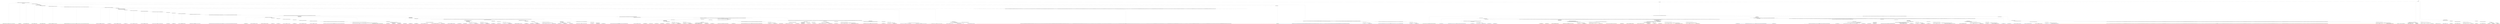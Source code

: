 digraph T {
	{
		rank=same
		392 [penwidth=3,colorscheme=set19,color=3,label="31;32;33;34;35;36;37;38;39;40;81;82;83;84;85;86;87;88;89;90;131;132;133;134;135;136;137;138;139;140;161;162;163;164;165;166;167;168;169;170;191;192;193;194;195;196;197;198;199;200_P\nP\n2.2%"]
		390 [penwidth=3,colorscheme=set19,color=3,label="291;292;293;294;295;296;297;298;299;300_P\nP\n1.3%"]
		388 [penwidth=3,colorscheme=set19,color=3,label="341;342;343;344;345;346;347;348;349;350;381;382;383;384;385;386;387;388;389;390_P\nP\n4.6%"]
		385 [penwidth=3,colorscheme=set19,color=3,label="451;452;453;454;455;456;457;458;459;460;501;502;503;504;505;506;507;508;509;510_P\nP\n2.2%"]
		383 [penwidth=3,colorscheme=set19,color=3,label="521;522;523;524;525;526;527;528;529;530;531;532;533;534;535;536;537;538;539;540_P\nP\n1.4%"]
		381 [penwidth=3,colorscheme=set19,color=3,label="571;572;573;574;575;576;577;578;579;580;601;602;603;604;605;606;607;608;609;610;611;612;613;614;615;616;617;618;619;620_P\nP\n0.35%"]
		379 [penwidth=3,colorscheme=set19,color=3,label="631;632;633;634;635;636;637;638;639;640;661;662;663;664;665;666;667;668;669;670;721;722;723;724;725;726;727;728;729;730;731;732;733;734;735;736;737;738;739;740;751;752;753;754;755;756;757;758;759;760;761;762;763;764;765;766;767;768;769;770;781;782;783;784;785;786;787;788;789;790;791;792;793;794;795;796;797;798;799;800;811;812;813;814;815;816;817;818;819;820_P\nP\n0.2%"]
		363 [penwidth=3,colorscheme=set19,color=3,label="3402;3403;3404;3405;3406;3407;3408;3409;3410;3411_P\nP\n0.93%"]
		351 [penwidth=3,colorscheme=set19,color=3,label="6382;6383;6384;6385;6386;6387;6388;6389;6390;6391;6472;6473;6474;6475;6476;6477;6478;6479;6480;6481;6522;6523;6524;6525;6526;6527;6528;6529;6530;6531_P\nP\n5.6%"]
		349 [penwidth=3,colorscheme=set19,color=3,label="481;482;483;484;485;486;487;488;489;490_P\nP\n5.8%"]
		347 [penwidth=3,colorscheme=set19,color=3,label="71;72;73;74;75;76;77;78;79;80;121;122;123;124;125;126;127;128;129;130;181;182;183;184;185;186;187;188;189;190;231;232;233;234;235;236;237;238;239;240;281;282;283;284;285;286;287;288;289;290_P\nP\n8.6%"]
		345 [penwidth=3,colorscheme=set19,color=3,label="21;22;23;24;25;26;27;28;29;30;111;112;113;114;115;116;117;118;119;120;151;152;153;154;155;156;157;158;159;160_P\nP\n0.81%"]
		343 [penwidth=3,colorscheme=set19,color=3,label="221;222;223;224;225;226;227;228;229;230;271;272;273;274;275;276;277;278;279;280_P\nP\n5.5%"]
		341 [penwidth=3,colorscheme=set19,color=3,label="331;332;333;334;335;336;337;338;339;340_P\nP\n11%"]
		339 [penwidth=3,colorscheme=set19,color=3,label="51;52;53;54;55;56;57;58;59;60;101;102;103;104;105;106;107;108;109;110;171;172;173;174;175;176;177;178;179;180_P\nP\n1.7%"]
		337 [penwidth=3,colorscheme=set19,color=3,label="211;212;213;214;215;216;217;218;219;220_P\nP\n7.9%"]
		334 [penwidth=3,colorscheme=set19,color=3,label="91;92;93;94;95;96;97;98;99;100;141;142;143;144;145;146;147;148;149;150_P\nP\n1.1%"]
		332 [penwidth=3,colorscheme=set19,color=3,label="251;252;253;254;255;256;257;258;259;260_P\nP\n4.7%"]
		330 [penwidth=3,colorscheme=set19,color=3,label="321;322;323;324;325;326;327;328;329;330;361;362;363;364;365;366;367;368;369;370_P\nP\n1.4%"]
		328 [penwidth=3,colorscheme=set19,color=3,label="391;392;393;394;395;396;397;398;399;400;421;422;423;424;425;426;427;428;429;430_P\nP\n4.1%"]
		326 [penwidth=3,colorscheme=set19,color=3,label="471;472;473;474;475;476;477;478;479;480_P\nP\n5.7%"]
		324 [penwidth=3,colorscheme=set19,color=3,label="201;202;203;204;205;206;207;208;209;210_P\nP\n1.8%"]
		322 [penwidth=3,colorscheme=set19,color=3,label="241;242;243;244;245;246;247;248;249;250;261;262;263;264;265;266;267;268;269;270_P\nP\n5.2%"]
		320 [penwidth=3,colorscheme=set19,color=3,label="301;302;303;304;305;306;307;308;309;310_P\nP\n3.4%"]
		318 [penwidth=3,colorscheme=set19,color=3,label="351;352;353;354;355;356;357;358;359;360_P\nP\n6.5%"]
		316 [penwidth=3,colorscheme=set19,color=3,label="461;462;463;464;465;466;467;468;469;470_P\nP\n6.2%"]
		314 [penwidth=3,colorscheme=set19,color=2,label="431;432;433;434;435;436;437;438;439;440;441;442;443;444;445;446;447;448;449;450;491;492;493;494;495;496;497;498;499;500;511;512;513;514;515;516;517;518;519;520;541;542;543;544;545;546;547;548;549;550;561;562;563;564;565;566;567;568;569;570;591;592;593;594;595;596;597;598;599;600;621;622;623;624;625;626;627;628;629;630;651;652;653;654;655;656;657;658;659;660;681;682;683;684;685;686;687;688;689;690;741;742;743;744;745;746;747;748;749;750;771;772;773;774;775;776;777;778;779;780;801;802;803;804;805;806;807;808;809;810;821;822;823;824;825;826;827;828;829;830;851;852;853;854;855;856;857;858;859;860;881;882;883;884;885;886;887;888;889;890;891;892;893;894;895;896;897;898;899;900;931;932;933;934;935;936;937;938;939;940;941;942;943;944;945;946;947;948;949;950;961;962;963;964;965;966;967;968;969;970;981;982;983;984;985;986;987;988;989;990_M1\nM1\n1.9%"]
		312 [penwidth=3,colorscheme=set19,color=2,label="1071;1072;1073;1074;1075;1076;1077;1078;1079;1080_M1\nM1\n4.9%"]
		310 [penwidth=3,colorscheme=set19,color=2,label="1141;1142;1143;1144;1145;1146;1147;1148;1149;1150_M1\nM1\n9.9%"]
		308 [penwidth=3,colorscheme=set19,color=2,label="1131;1132;1133;1134;1135;1136;1137;1138;1139;1140;1251;1252;1253;1254;1255;1256;1257;1258;1259;1260;1311;1312;1313;1314;1315;1316;1317;1318;1319;1320;1381;1382;1383;1384;1385;1386;1387;1388;1389;1390;1431;1432;1433;1434;1435;1436;1437;1438;1439;1440;1471;1472;1473;1474;1475;1476;1477;1478;1479;1480;1521;1522;1523;1524;1525;1526;1527;1528;1529;1530_M1\nM1\n0.59%"]
		306 [penwidth=3,colorscheme=set19,color=2,label="1691;1692;1693;1694;1695;1696;1697;1698;1699;1700_M1\nM1\n0.96%"]
		304 [penwidth=3,colorscheme=set19,color=2,label="1731;1732;1733;1734;1735;1736;1737;1738;1739;1740_M1\nM1\n6.1%"]
		300 [penwidth=3,colorscheme=set19,color=2,label="1011;1012;1013;1014;1015;1016;1017;1018;1019;1020_M1\nM1\n5%"]
		298 [penwidth=3,colorscheme=set19,color=2,label="1061;1062;1063;1064;1065;1066;1067;1068;1069;1070;1101;1102;1103;1104;1105;1106;1107;1108;1109;1110;1121;1122;1123;1124;1125;1126;1127;1128;1129;1130;1191;1192;1193;1194;1195;1196;1197;1198;1199;1200;1241;1242;1243;1244;1245;1246;1247;1248;1249;1250_M1\nM1\n9.2%"]
		296 [penwidth=3,colorscheme=set19,color=2,label="1371;1372;1373;1374;1375;1376;1377;1378;1379;1380_M1\nM1\n0.45%"]
		294 [penwidth=3,colorscheme=set19,color=2,label="1461;1462;1463;1464;1465;1466;1467;1468;1469;1470_M1\nM1\n1.5%"]
		292 [penwidth=3,colorscheme=set19,color=2,label="1571;1572;1573;1574;1575;1576;1577;1578;1579;1580_M1\nM1\n5.4%"]
		290 [penwidth=3,colorscheme=set19,color=2,label="1091;1092;1093;1094;1095;1096;1097;1098;1099;1100_M1\nM1\n5.4%"]
		288 [penwidth=3,colorscheme=set19,color=2,label="1231;1232;1233;1234;1235;1236;1237;1238;1239;1240_M1\nM1\n5.3%"]
		286 [penwidth=3,colorscheme=set19,color=2,label="1031;1032;1033;1034;1035;1036;1037;1038;1039;1040_M1\nM1\n7.1%"]
		284 [penwidth=3,colorscheme=set19,color=2,label="1051;1052;1053;1054;1055;1056;1057;1058;1059;1060;1081;1082;1083;1084;1085;1086;1087;1088;1089;1090;1171;1172;1173;1174;1175;1176;1177;1178;1179;1180;1221;1222;1223;1224;1225;1226;1227;1228;1229;1230;1291;1292;1293;1294;1295;1296;1297;1298;1299;1300;1351;1352;1353;1354;1355;1356;1357;1358;1359;1360_M1\nM1\n3.6%"]
		282 [penwidth=3,colorscheme=set19,color=2,label="1511;1512;1513;1514;1515;1516;1517;1518;1519;1520_M1\nM1\n8.5%"]
		280 [penwidth=3,colorscheme=set19,color=2,label="1001;1002;1003;1004;1005;1006;1007;1008;1009;1010_M1\nM1\n6.2%"]
		278 [penwidth=3,colorscheme=set19,color=2,label="1021;1022;1023;1024;1025;1026;1027;1028;1029;1030_M1\nM1\n1.5%"]
		276 [penwidth=3,colorscheme=set19,color=2,label="1041;1042;1043;1044;1045;1046;1047;1048;1049;1050;1161;1162;1163;1164;1165;1166;1167;1168;1169;1170_M1\nM1\n5%"]
		274 [penwidth=3,colorscheme=set19,color=2,label="1211;1212;1213;1214;1215;1216;1217;1218;1219;1220;1281;1282;1283;1284;1285;1286;1287;1288;1289;1290_M1\nM1\n2.7%"]
		272 [penwidth=3,colorscheme=set19,color=2,label="1401;1402;1403;1404;1405;1406;1407;1408;1409;1410_M1\nM1\n1.3%"]
		270 [penwidth=3,colorscheme=set19,color=2,label="1501;1502;1503;1504;1505;1506;1507;1508;1509;1510;1671;1672;1673;1674;1675;1676;1677;1678;1679;1680_M1\nM1\n7%"]
		269 [penwidth=3,colorscheme=set19,color=2,label="91;92;93;94;95;96;97;98;99;100;141;142;143;144;145;146;147;148;149;150_M1\nM1\n0.53%"]
		268 [penwidth=3,colorscheme=set19,color=8,label="831;832;833;834;835;836;837;838;839;840;901;902;903;904;905;906;907;908;909;910;991;992;993;994;995;996;997;998;999;1000_M2\nM2\n0.93%"]
		267 [penwidth=3,colorscheme=set19,color=8,label="1261;1262;1263;1264;1265;1266;1267;1268;1269;1270_M2\nM2\n2.2%"]
		264 [penwidth=3,colorscheme=set19,color=8,label="1491;1492;1493;1494;1495;1496;1497;1498;1499;1500;1541;1542;1543;1544;1545;1546;1547;1548;1549;1550_M2\nM2\n2.7%"]
		262 [penwidth=3,colorscheme=set19,color=8,label="1651;1652;1653;1654;1655;1656;1657;1658;1659;1660;1711;1712;1713;1714;1715;1716;1717;1718;1719;1720_M2\nM2\n8.4%"]
		260 [penwidth=3,colorscheme=set19,color=8,label="1591;1592;1593;1594;1595;1596;1597;1598;1599;1600;1641;1642;1643;1644;1645;1646;1647;1648;1649;1650_M2\nM2\n7%"]
		259 [penwidth=3,colorscheme=set19,color=8,label="1581;1582;1583;1584;1585;1586;1587;1588;1589;1590;1631;1632;1633;1634;1635;1636;1637;1638;1639;1640_M2\nM2\n0.64%"]
		258 [penwidth=3,colorscheme=set19,color=8,label="1801;1802;1803;1804;1805;1806;1807;1808;1809;1810_M2\nM2\n2%"]
		257 [penwidth=3,colorscheme=set19,color=8,label="1871;1872;1873;1874;1875;1876;1877;1878;1879;1880;1941;1942;1943;1944;1945;1946;1947;1948;1949;1950_M2\nM2\n0.5%"]
		256 [penwidth=3,colorscheme=set19,color=8,label="1981;1982;1983;1984;1985;1986;1987;1988;1989;1990;2051;2052;2053;2054;2055;2056;2057;2058;2059;2060_M2\nM2\n0.27%"]
		255 [penwidth=3,colorscheme=set19,color=8,label="2071;2072;2073;2074;2075;2076;2077;2078;2079;2080;2101;2102;2103;2104;2105;2106;2107;2108;2109;2110;2151;2152;2153;2154;2155;2156;2157;2158;2159;2160_M2\nM2\n0.41%"]
		254 [penwidth=3,colorscheme=set19,color=8,label="2211;2212;2213;2214;2215;2216;2217;2218;2219;2220_M2\nM2\n0.26%"]
		253 [penwidth=3,colorscheme=set19,color=8,label="2241;2242;2243;2244;2245;2246;2247;2248;2249;2250_M2\nM2\n0.093%"]
		252 [penwidth=3,colorscheme=set19,color=8,label="2271;2272;2273;2274;2275;2276;2277;2278;2279;2280;2331;2332;2333;2334;2335;2336;2337;2338;2339;2340_M2\nM2\n0.083%"]
		251 [penwidth=3,colorscheme=set19,color=8,label="2391;2392;2393;2394;2395;2396;2397;2398;2399;2400;2431;2432;2433;2434;2435;2436;2437;2438;2439;2440;2471;2472;2473;2474;2475;2476;2477;2478;2479;2480_M2\nM2\n0.024%"]
		250 [penwidth=3,colorscheme=set19,color=8,label="2541;2542;2543;2544;2545;2546;2547;2548;2549;2550;2571;2572;2573;2574;2575;2576;2577;2578;2579;2580;2631;2632;2633;2634;2635;2636;2637;2638;2639;2640;2681;2682;2683;2684;2685;2686;2687;2688;2689;2690;2741;2742;2743;2744;2745;2746;2747;2748;2749;2750;2821;2822;2823;2824;2825;2826;2827;2828;2829;2830;2851;2852;2853;2854;2855;2856;2857;2858;2859;2860;2881;2882;2883;2884;2885;2886;2887;2888;2889;2890_M2\nM2\n0.015%"]
		248 [penwidth=3,colorscheme=set19,color=8,label="3592;3593;3594;3595;3596;3597;3598;3599;3600;3601_M2\nM2\n2.8%"]
		245 [penwidth=3,colorscheme=set19,color=8,label="3882;3883;3884;3885;3886;3887;3888;3889;3890;3891_M2\nM2\n6.4%"]
		243 [penwidth=3,colorscheme=set19,color=8,label="3972;3973;3974;3975;3976;3977;3978;3979;3980;3981_M2\nM2\n7.2%"]
		242 [penwidth=3,colorscheme=set19,color=8,label="3732;3733;3734;3735;3736;3737;3738;3739;3740;3741;3812;3813;3814;3815;3816;3817;3818;3819;3820;3821_M2\nM2\n3.8%"]
		241 [penwidth=3,colorscheme=set19,color=8,label="4002;4003;4004;4005;4006;4007;4008;4009;4010;4011_M2\nM2\n0.37%"]
		240 [penwidth=3,colorscheme=set19,color=8,label="4092;4093;4094;4095;4096;4097;4098;4099;4100;4101_M2\nM2\n1.4%"]
		239 [penwidth=3,colorscheme=set19,color=8,label="4182;4183;4184;4185;4186;4187;4188;4189;4190;4191;4212;4213;4214;4215;4216;4217;4218;4219;4220;4221_M2\nM2\n0.44%"]
		238 [penwidth=3,colorscheme=set19,color=8,label="4252;4253;4254;4255;4256;4257;4258;4259;4260;4261_M2\nM2\n0.19%"]
		237 [penwidth=3,colorscheme=set19,color=8,label="4302;4303;4304;4305;4306;4307;4308;4309;4310;4311;4382;4383;4384;4385;4386;4387;4388;4389;4390;4391_M2\nM2\n0.26%"]
		236 [penwidth=3,colorscheme=set19,color=8,label="4462;4463;4464;4465;4466;4467;4468;4469;4470;4471;4492;4493;4494;4495;4496;4497;4498;4499;4500;4501_M2\nM2\n0.067%"]
		235 [penwidth=3,colorscheme=set19,color=8,label="4692;4693;4694;4695;4696;4697;4698;4699;4700;4701;4982;4983;4984;4985;4986;4987;4988;4989;4990;4991;5022;5023;5024;5025;5026;5027;5028;5029;5030;5031;5092;5093;5094;5095;5096;5097;5098;5099;5100;5101;5182;5183;5184;5185;5186;5187;5188;5189;5190;5191;5262;5263;5264;5265;5266;5267;5268;5269;5270;5271_M2\nM2\n0.04%"]
		234 [penwidth=3,colorscheme=set19,color=8,label="5382;5383;5384;5385;5386;5387;5388;5389;5390;5391;5962;5963;5964;5965;5966;5967;5968;5969;5970;5971;6042;6043;6044;6045;6046;6047;6048;6049;6050;6051;6322;6323;6324;6325;6326;6327;6328;6329;6330;6331_M2\nM2\n0.004%"]
		231 [penwidth=3,colorscheme=set19,color=8,label="3582;3583;3584;3585;3586;3587;3588;3589;3590;3591_M2\nM2\n4.8%"]
		229 [penwidth=3,colorscheme=set19,color=8,label="3652;3653;3654;3655;3656;3657;3658;3659;3660;3661_M2\nM2\n5.8%"]
		227 [penwidth=3,colorscheme=set19,color=8,label="3722;3723;3724;3725;3726;3727;3728;3729;3730;3731;3802;3803;3804;3805;3806;3807;3808;3809;3810;3811_M2\nM2\n5%"]
		225 [penwidth=3,colorscheme=set19,color=8,label="3962;3963;3964;3965;3966;3967;3968;3969;3970;3971_M2\nM2\n5.7%"]
		223 [penwidth=3,colorscheme=set19,color=8,label="3642;3643;3644;3645;3646;3647;3648;3649;3650;3651;3712;3713;3714;3715;3716;3717;3718;3719;3720;3721;3792;3793;3794;3795;3796;3797;3798;3799;3800;3801_M2\nM2\n3.5%"]
		221 [penwidth=3,colorscheme=set19,color=8,label="3842;3843;3844;3845;3846;3847;3848;3849;3850;3851_M2\nM2\n0.84%"]
		219 [penwidth=3,colorscheme=set19,color=8,label="3942;3943;3944;3945;3946;3947;3948;3949;3950;3951_M2\nM2\n7.2%"]
		217 [penwidth=3,colorscheme=set19,color=8,label="3442;3443;3444;3445;3446;3447;3448;3449;3450;3451;3482;3483;3484;3485;3486;3487;3488;3489;3490;3491;3532;3533;3534;3535;3536;3537;3538;3539;3540;3541;3572;3573;3574;3575;3576;3577;3578;3579;3580;3581;3632;3633;3634;3635;3636;3637;3638;3639;3640;3641_M2\nM2\n3.7%"]
		215 [penwidth=3,colorscheme=set19,color=8,label="3702;3703;3704;3705;3706;3707;3708;3709;3710;3711;3782;3783;3784;3785;3786;3787;3788;3789;3790;3791_M2\nM2\n7.5%"]
		213 [penwidth=3,colorscheme=set19,color=8,label="1701;1702;1703;1704;1705;1706;1707;1708;1709;1710;1741;1742;1743;1744;1745;1746;1747;1748;1749;1750;1771;1772;1773;1774;1775;1776;1777;1778;1779;1780_M2\nM2\n7.4%"]
		212 [penwidth=3,colorscheme=set19,color=9,label="3652;3653;3654;3655;3656;3657;3658;3659;3660;3661_M3\nM3\n0.097%"]
		211 [penwidth=3,colorscheme=set19,color=9,label="3942;3943;3944;3945;3946;3947;3948;3949;3950;3951_M3\nM3\n0.17%"]
		210 [penwidth=3,colorscheme=set19,color=9,label="1701;1702;1703;1704;1705;1706;1707;1708;1709;1710;1741;1742;1743;1744;1745;1746;1747;1748;1749;1750;1771;1772;1773;1774;1775;1776;1777;1778;1779;1780_M3\nM3\n0.035%"]
		207 [penwidth=3,colorscheme=set19,color=9,label="4602;4603;4604;4605;4606;4607;4608;4609;4610;4611;4632;4633;4634;4635;4636;4637;4638;4639;4640;4641;4792;4793;4794;4795;4796;4797;4798;4799;4800;4801;4932;4933;4934;4935;4936;4937;4938;4939;4940;4941;5062;5063;5064;5065;5066;5067;5068;5069;5070;5071;5512;5513;5514;5515;5516;5517;5518;5519;5520;5521_M3\nM3\n5.2%"]
		204 [penwidth=3,colorscheme=set19,color=9,label="4722;4723;4724;4725;4726;4727;4728;4729;4730;4731_M3\nM3\n2.4%"]
		202 [penwidth=3,colorscheme=set19,color=9,label="4782;4783;4784;4785;4786;4787;4788;4789;4790;4791;4852;4853;4854;4855;4856;4857;4858;4859;4860;4861;4922;4923;4924;4925;4926;4927;4928;4929;4930;4931;5052;5053;5054;5055;5056;5057;5058;5059;5060;5061_M3\nM3\n6.1%"]
		200 [penwidth=3,colorscheme=set19,color=9,label="5212;5213;5214;5215;5216;5217;5218;5219;5220;5221_M3\nM3\n5.4%"]
		197 [penwidth=3,colorscheme=set19,color=9,label="4842;4843;4844;4845;4846;4847;4848;4849;4850;4851_M3\nM3\n8.5%"]
		195 [penwidth=3,colorscheme=set19,color=9,label="5002;5003;5004;5005;5006;5007;5008;5009;5010;5011_M3\nM3\n7%"]
		191 [penwidth=3,colorscheme=set19,color=9,label="5152;5153;5154;5155;5156;5157;5158;5159;5160;5161;5202;5203;5204;5205;5206;5207;5208;5209;5210;5211;5322;5323;5324;5325;5326;5327;5328;5329;5330;5331;5502;5503;5504;5505;5506;5507;5508;5509;5510;5511_M3\nM3\n3%"]
		189 [penwidth=3,colorscheme=set19,color=9,label="5582;5583;5584;5585;5586;5587;5588;5589;5590;5591;5682;5683;5684;5685;5686;5687;5688;5689;5690;5691_M3\nM3\n5.7%"]
		187 [penwidth=3,colorscheme=set19,color=9,label="5312;5313;5314;5315;5316;5317;5318;5319;5320;5321_M3\nM3\n8.5%"]
		185 [penwidth=3,colorscheme=set19,color=9,label="5412;5413;5414;5415;5416;5417;5418;5419;5420;5421_M3\nM3\n2.9%"]
		183 [penwidth=3,colorscheme=set19,color=9,label="5492;5493;5494;5495;5496;5497;5498;5499;5500;5501_M3\nM3\n5.1%"]
		181 [penwidth=3,colorscheme=set19,color=9,label="5102;5103;5104;5105;5106;5107;5108;5109;5110;5111_M3\nM3\n4.6%"]
		179 [penwidth=3,colorscheme=set19,color=9,label="5302;5303;5304;5305;5306;5307;5308;5309;5310;5311;5482;5483;5484;5485;5486;5487;5488;5489;5490;5491_M3\nM3\n5.6%"]
		177 [penwidth=3,colorscheme=set19,color=9,label="5572;5573;5574;5575;5576;5577;5578;5579;5580;5581;5672;5673;5674;5675;5676;5677;5678;5679;5680;5681;5772;5773;5774;5775;5776;5777;5778;5779;5780;5781_M3\nM3\n5.2%"]
		174 [penwidth=3,colorscheme=set19,color=9,label="5192;5193;5194;5195;5196;5197;5198;5199;5200;5201;5292;5293;5294;5295;5296;5297;5298;5299;5300;5301_M3\nM3\n0.37%"]
		172 [penwidth=3,colorscheme=set19,color=9,label="5472;5473;5474;5475;5476;5477;5478;5479;5480;5481;5562;5563;5564;5565;5566;5567;5568;5569;5570;5571_M3\nM3\n4.6%"]
		170 [penwidth=3,colorscheme=set19,color=9,label="5662;5663;5664;5665;5666;5667;5668;5669;5670;5671_M3\nM3\n11%"]
		168 [penwidth=3,colorscheme=set19,color=9,label="5282;5283;5284;5285;5286;5287;5288;5289;5290;5291_M3\nM3\n2.6%"]
		166 [penwidth=3,colorscheme=set19,color=9,label="5402;5403;5404;5405;5406;5407;5408;5409;5410;5411;5462;5463;5464;5465;5466;5467;5468;5469;5470;5471_M3\nM3\n5.6%"]
		162 [penwidth=3,colorscheme=set19,color=7,label="5592;5593;5594;5595;5596;5597;5598;5599;5600;5601_M4\nM4\n5.8%"]
		160 [penwidth=3,colorscheme=set19,color=7,label="5712;5713;5714;5715;5716;5717;5718;5719;5720;5721_M4\nM4\n9.5%"]
		158 [penwidth=3,colorscheme=set19,color=7,label="5792;5793;5794;5795;5796;5797;5798;5799;5800;5801_M4\nM4\n4.1%"]
		156 [penwidth=3,colorscheme=set19,color=7,label="5982;5983;5984;5985;5986;5987;5988;5989;5990;5991_M4\nM4\n6.7%"]
		154 [penwidth=3,colorscheme=set19,color=7,label="6152;6153;6154;6155;6156;6157;6158;6159;6160;6161_M4\nM4\n4.5%"]
		152 [penwidth=3,colorscheme=set19,color=7,label="6202;6203;6204;6205;6206;6207;6208;6209;6210;6211_M4\nM4\n0.73%"]
		150 [penwidth=3,colorscheme=set19,color=7,label="6252;6253;6254;6255;6256;6257;6258;6259;6260;6261_M4\nM4\n6.7%"]
		148 [penwidth=3,colorscheme=set19,color=7,label="5892;5893;5894;5895;5896;5897;5898;5899;5900;5901_M4\nM4\n0.68%"]
		146 [penwidth=3,colorscheme=set19,color=7,label="6092;6093;6094;6095;6096;6097;6098;6099;6100;6101_M4\nM4\n7.9%"]
		143 [penwidth=3,colorscheme=set19,color=7,label="5972;5973;5974;5975;5976;5977;5978;5979;5980;5981;6082;6083;6084;6085;6086;6087;6088;6089;6090;6091_M4\nM4\n8.2%"]
		141 [penwidth=3,colorscheme=set19,color=7,label="6072;6073;6074;6075;6076;6077;6078;6079;6080;6081_M4\nM4\n5.2%"]
		139 [penwidth=3,colorscheme=set19,color=7,label="6062;6063;6064;6065;6066;6067;6068;6069;6070;6071_M4\nM4\n6.6%"]
		137 [penwidth=3,colorscheme=set19,color=7,label="5702;5703;5704;5705;5706;5707;5708;5709;5710;5711;5782;5783;5784;5785;5786;5787;5788;5789;5790;5791;5872;5873;5874;5875;5876;5877;5878;5879;5880;5881_M4\nM4\n8.5%"]
		135 [penwidth=3,colorscheme=set19,color=7,label="5862;5863;5864;5865;5866;5867;5868;5869;5870;5871_M4\nM4\n7%"]
		133 [penwidth=3,colorscheme=set19,color=7,label="5222;5223;5224;5225;5226;5227;5228;5229;5230;5231;5332;5333;5334;5335;5336;5337;5338;5339;5340;5341;5422;5423;5424;5425;5426;5427;5428;5429;5430;5431;5522;5523;5524;5525;5526;5527;5528;5529;5530;5531;5692;5693;5694;5695;5696;5697;5698;5699;5700;5701;5852;5853;5854;5855;5856;5857;5858;5859;5860;5861_M4\nM4\n7.9%"]
		131 [penwidth=3,colorscheme=set19,color=7,label="6052;6053;6054;6055;6056;6057;6058;6059;6060;6061_M4\nM4\n0.64%"]
		129 [penwidth=3,colorscheme=set19,color=7,label="6142;6143;6144;6145;6146;6147;6148;6149;6150;6151_M4\nM4\n9.1%"]
		128 [penwidth=3,colorscheme=set19,color=7,label="1701;1702;1703;1704;1705;1706;1707;1708;1709;1710;1741;1742;1743;1744;1745;1746;1747;1748;1749;1750;1771;1772;1773;1774;1775;1776;1777;1778;1779;1780_M4\nM4\n0.27%"]
		127 [penwidth=3,colorscheme=set19,color=7,label="1211;1212;1213;1214;1215;1216;1217;1218;1219;1220;1281;1282;1283;1284;1285;1286;1287;1288;1289;1290_M4\nM4\n0.0086%"]
		124 [penwidth=3,colorscheme=set19,color=5,label="5252;5253;5254;5255;5256;5257;5258;5259;5260;5261_M5\nM5\n0.44%"]
		122 [penwidth=3,colorscheme=set19,color=5,label="5362;5363;5364;5365;5366;5367;5368;5369;5370;5371_M5\nM5\n1.8%"]
		120 [penwidth=3,colorscheme=set19,color=5,label="5542;5543;5544;5545;5546;5547;5548;5549;5550;5551;5632;5633;5634;5635;5636;5637;5638;5639;5640;5641_M5\nM5\n3.7%"]
		118 [penwidth=3,colorscheme=set19,color=5,label="5832;5833;5834;5835;5836;5837;5838;5839;5840;5841;5942;5943;5944;5945;5946;5947;5948;5949;5950;5951;6022;6023;6024;6025;6026;6027;6028;6029;6030;6031_M5\nM5\n0.83%"]
		116 [penwidth=3,colorscheme=set19,color=5,label="6122;6123;6124;6125;6126;6127;6128;6129;6130;6131_M5\nM5\n2.3%"]
		114 [penwidth=3,colorscheme=set19,color=5,label="6282;6283;6284;6285;6286;6287;6288;6289;6290;6291_M5\nM5\n5.6%"]
		112 [penwidth=3,colorscheme=set19,color=5,label="5932;5933;5934;5935;5936;5937;5938;5939;5940;5941;6012;6013;6014;6015;6016;6017;6018;6019;6020;6021_M5\nM5\n3.7%"]
		110 [penwidth=3,colorscheme=set19,color=5,label="6172;6173;6174;6175;6176;6177;6178;6179;6180;6181_M5\nM5\n5.1%"]
		108 [penwidth=3,colorscheme=set19,color=5,label="6112;6113;6114;6115;6116;6117;6118;6119;6120;6121;6272;6273;6274;6275;6276;6277;6278;6279;6280;6281;6402;6403;6404;6405;6406;6407;6408;6409;6410;6411_M5\nM5\n5.1%"]
		105 [penwidth=3,colorscheme=set19,color=5,label="5532;5533;5534;5535;5536;5537;5538;5539;5540;5541_M5\nM5\n4.1%"]
		102 [penwidth=3,colorscheme=set19,color=5,label="5822;5823;5824;5825;5826;5827;5828;5829;5830;5831;5922;5923;5924;5925;5926;5927;5928;5929;5930;5931_M5\nM5\n0.99%"]
		100 [penwidth=3,colorscheme=set19,color=5,label="6002;6003;6004;6005;6006;6007;6008;6009;6010;6011;6102;6103;6104;6105;6106;6107;6108;6109;6110;6111_M5\nM5\n3.5%"]
		98 [penwidth=3,colorscheme=set19,color=5,label="6232;6233;6234;6235;6236;6237;6238;6239;6240;6241_M5\nM5\n8.8%"]
		96 [penwidth=3,colorscheme=set19,color=5,label="6222;6223;6224;6225;6226;6227;6228;6229;6230;6231_M5\nM5\n9.2%"]
		94 [penwidth=3,colorscheme=set19,color=5,label="5912;5913;5914;5915;5916;5917;5918;5919;5920;5921_M5\nM5\n8%"]
		92 [penwidth=3,colorscheme=set19,color=5,label="5722;5723;5724;5725;5726;5727;5728;5729;5730;5731;5812;5813;5814;5815;5816;5817;5818;5819;5820;5821_M5\nM5\n3%"]
		90 [penwidth=3,colorscheme=set19,color=5,label="6162;6163;6164;6165;6166;6167;6168;6169;6170;6171;6212;6213;6214;6215;6216;6217;6218;6219;6220;6221_M5\nM5\n5.6%"]
		88 [penwidth=3,colorscheme=set19,color=5,label="5612;5613;5614;5615;5616;5617;5618;5619;5620;5621;5802;5803;5804;5805;5806;5807;5808;5809;5810;5811_M5\nM5\n8.9%"]
		86 [penwidth=3,colorscheme=set19,color=5,label="6342;6343;6344;6345;6346;6347;6348;6349;6350;6351_M5\nM5\n6.5%"]
		84 [penwidth=3,colorscheme=set19,color=5,label="1111;1112;1113;1114;1115;1116;1117;1118;1119;1120;1151;1152;1153;1154;1155;1156;1157;1158;1159;1160;1271;1272;1273;1274;1275;1276;1277;1278;1279;1280;1341;1342;1343;1344;1345;1346;1347;1348;1349;1350;1441;1442;1443;1444;1445;1446;1447;1448;1449;1450;1551;1552;1553;1554;1555;1556;1557;1558;1559;1560;1601;1602;1603;1604;1605;1606;1607;1608;1609;1610;1761;1762;1763;1764;1765;1766;1767;1768;1769;1770;1781;1782;1783;1784;1785;1786;1787;1788;1789;1790;1821;1822;1823;1824;1825;1826;1827;1828;1829;1830;1851;1852;1853;1854;1855;1856;1857;1858;1859;1860;1891;1892;1893;1894;1895;1896;1897;1898;1899;1900;1911;1912;1913;1914;1915;1916;1917;1918;1919;1920;2001;2002;2003;2004;2005;2006;2007;2008;2009;2010;2141;2142;2143;2144;2145;2146;2147;2148;2149;2150;2181;2182;2183;2184;2185;2186;2187;2188;2189;2190;2351;2352;2353;2354;2355;2356;2357;2358;2359;2360;2371;2372;2373;2374;2375;2376;2377;2378;2379;2380;2411;2412;2413;2414;2415;2416;2417;2418;2419;2420;2441;2442;2443;2444;2445;2446;2447;2448;2449;2450;2461;2462;2463;2464;2465;2466;2467;2468;2469;2470;2511;2512;2513;2514;2515;2516;2517;2518;2519;2520;2551;2552;2553;2554;2555;2556;2557;2558;2559;2560;2581;2582;2583;2584;2585;2586;2587;2588;2589;2590;2651;2652;2653;2654;2655;2656;2657;2658;2659;2660;2661;2662;2663;2664;2665;2666;2667;2668;2669;2670;2701;2702;2703;2704;2705;2706;2707;2708;2709;2710;2761;2762;2763;2764;2765;2766;2767;2768;2769;2770;2791;2792;2793;2794;2795;2796;2797;2798;2799;2800;2841;2842;2843;2844;2845;2846;2847;2848;2849;2850;2871;2872;2873;2874;2875;2876;2877;2878;2879;2880;2891;2892;2893;2894;2895;2896;2897;2898;2899;2900;2911;2912;2913;2914;2915;2916;2917;2918;2919;2920;2951;2952;2953;2954;2955;2956;2957;2958;2959;2960;3031;3032;3033;3034;3035;3036;3037;3038;3039;3040;3091;3092;3093;3094;3095;3096;3097;3098;3099;3100;3121;3122;3123;3124;3125;3126;3127;3128;3129;3130;3151;3152;3153;3154;3155;3156;3157;3158;3159;3160;3191;3192;3193;3194;3195;3196;3197;3198;3199;3200;3331;3332;3333;3334;3335;3336;3337;3338;3339;3340;3341;3342;3343;3344;3345;3346;3347;3348;3349;3350;3412;3413;3414;3415;3416;3417;3418;3419;3420;3421;3452;3453;3454;3455;3456;3457;3458;3459;3460;3461;3602;3603;3604;3605;3606;3607;3608;3609;3610;3611;3672;3673;3674;3675;3676;3677;3678;3679;3680;3681;3752;3753;3754;3755;3756;3757;3758;3759;3760;3761;3822;3823;3824;3825;3826;3827;3828;3829;3830;3831;3852;3853;3854;3855;3856;3857;3858;3859;3860;3861;4052;4053;4054;4055;4056;4057;4058;4059;4060;4061;4102;4103;4104;4105;4106;4107;4108;4109;4110;4111;4352;4353;4354;4355;4356;4357;4358;4359;4360;4361;4392;4393;4394;4395;4396;4397;4398;4399;4400;4401;4422;4423;4424;4425;4426;4427;4428;4429;4430;4431;4512;4513;4514;4515;4516;4517;4518;4519;4520;4521;4542;4543;4544;4545;4546;4547;4548;4549;4550;4551;4732;4733;4734;4735;4736;4737;4738;4739;4740;4741;4802;4803;4804;4805;4806;4807;4808;4809;4810;4811;4862;4863;4864;4865;4866;4867;4868;4869;4870;4871;5122;5123;5124;5125;5126;5127;5128;5129;5130;5131;5242;5243;5244;5245;5246;5247;5248;5249;5250;5251;5342;5343;5344;5345;5346;5347;5348;5349;5350;5351;5602;5603;5604;5605;5606;5607;5608;5609;5610;5611;5902;5903;5904;5905;5906;5907;5908;5909;5910;5911_M5\nM5\n6.1%"]
		82 [penwidth=3,colorscheme=set19,color=5,label="5992;5993;5994;5995;5996;5997;5998;5999;6000;6001;6262;6263;6264;6265;6266;6267;6268;6269;6270;6271_M5\nM5\n0.62%"]
		80 [penwidth=3,colorscheme=set19,color=5,label="6332;6333;6334;6335;6336;6337;6338;6339;6340;6341;6392;6393;6394;6395;6396;6397;6398;6399;6400;6401_M5\nM5\n6.1%"]
		76 [penwidth=3,colorscheme=set19,color=4,label="6482;6483;6484;6485;6486;6487;6488;6489;6490;6491;6542;6543;6544;6545;6546;6547;6548;6549;6550;6551_M6\nM6\n0.79%"]
		74 [penwidth=3,colorscheme=set19,color=4,label="6612;6613;6614;6615;6616;6617;6618;6619;6620;6621_M6\nM6\n12%"]
		72 [penwidth=3,colorscheme=set19,color=4,label="6642;6643;6644;6645;6646;6647;6648;6649;6650;6651_M6\nM6\n1.8%"]
		70 [penwidth=3,colorscheme=set19,color=4,label="6712;6713;6714;6715;6716;6717;6718;6719;6720;6721_M6\nM6\n2.8%"]
		68 [penwidth=3,colorscheme=set19,color=4,label="6782;6783;6784;6785;6786;6787;6788;6789;6790;6791_M6\nM6\n7.4%"]
		66 [penwidth=3,colorscheme=set19,color=4,label="6832;6833;6834;6835;6836;6837;6838;6839;6840;6841_M6\nM6\n6.5%"]
		64 [penwidth=3,colorscheme=set19,color=4,label="6852;6853;6854;6855;6856;6857;6858;6859;6860;6861_M6\nM6\n6.7%"]
		62 [penwidth=3,colorscheme=set19,color=4,label="6602;6603;6604;6605;6606;6607;6608;6609;6610;6611_M6\nM6\n3.9%"]
		60 [penwidth=3,colorscheme=set19,color=4,label="6702;6703;6704;6705;6706;6707;6708;6709;6710;6711_M6\nM6\n5%"]
		58 [penwidth=3,colorscheme=set19,color=4,label="6772;6773;6774;6775;6776;6777;6778;6779;6780;6781_M6\nM6\n1.5%"]
		56 [penwidth=3,colorscheme=set19,color=4,label="6822;6823;6824;6825;6826;6827;6828;6829;6830;6831_M6\nM6\n5.1%"]
		54 [penwidth=3,colorscheme=set19,color=4,label="6352;6353;6354;6355;6356;6357;6358;6359;6360;6361;6412;6413;6414;6415;6416;6417;6418;6419;6420;6421_M6\nM6\n3.2%"]
		52 [penwidth=3,colorscheme=set19,color=4,label="6532;6533;6534;6535;6536;6537;6538;6539;6540;6541_M6\nM6\n3.5%"]
		50 [penwidth=3,colorscheme=set19,color=4,label="6592;6593;6594;6595;6596;6597;6598;6599;6600;6601_M6\nM6\n2.5%"]
		48 [penwidth=3,colorscheme=set19,color=4,label="6632;6633;6634;6635;6636;6637;6638;6639;6640;6641_M6\nM6\n5.6%"]
		46 [penwidth=3,colorscheme=set19,color=4,label="6692;6693;6694;6695;6696;6697;6698;6699;6700;6701;6762;6763;6764;6765;6766;6767;6768;6769;6770;6771_M6\nM6\n4.1%"]
		44 [penwidth=3,colorscheme=set19,color=4,label="6812;6813;6814;6815;6816;6817;6818;6819;6820;6821_M6\nM6\n6%"]
		41 [penwidth=3,colorscheme=set19,color=4,label="6622;6623;6624;6625;6626;6627;6628;6629;6630;6631_M6\nM6\n6.4%"]
		39 [penwidth=3,colorscheme=set19,color=4,label="6682;6683;6684;6685;6686;6687;6688;6689;6690;6691_M6\nM6\n7.5%"]
		37 [penwidth=3,colorscheme=set19,color=4,label="6752;6753;6754;6755;6756;6757;6758;6759;6760;6761_M6\nM6\n7.2%"]
		35 [penwidth=3,colorscheme=set19,color=1,label="1201;1202;1203;1204;1205;1206;1207;1208;1209;1210;1331;1332;1333;1334;1335;1336;1337;1338;1339;1340;1391;1392;1393;1394;1395;1396;1397;1398;1399;1400;1661;1662;1663;1664;1665;1666;1667;1668;1669;1670;1751;1752;1753;1754;1755;1756;1757;1758;1759;1760;1811;1812;1813;1814;1815;1816;1817;1818;1819;1820;1841;1842;1843;1844;1845;1846;1847;1848;1849;1850;1881;1882;1883;1884;1885;1886;1887;1888;1889;1890;1901;1902;1903;1904;1905;1906;1907;1908;1909;1910;1951;1952;1953;1954;1955;1956;1957;1958;1959;1960;1991;1992;1993;1994;1995;1996;1997;1998;1999;2000;2061;2062;2063;2064;2065;2066;2067;2068;2069;2070;2081;2082;2083;2084;2085;2086;2087;2088;2089;2090;2131;2132;2133;2134;2135;2136;2137;2138;2139;2140;2171;2172;2173;2174;2175;2176;2177;2178;2179;2180;2251;2252;2253;2254;2255;2256;2257;2258;2259;2260;2281;2282;2283;2284;2285;2286;2287;2288;2289;2290;2301;2302;2303;2304;2305;2306;2307;2308;2309;2310;2341;2342;2343;2344;2345;2346;2347;2348;2349;2350;2401;2402;2403;2404;2405;2406;2407;2408;2409;2410;2451;2452;2453;2454;2455;2456;2457;2458;2459;2460;2481;2482;2483;2484;2485;2486;2487;2488;2489;2490;2501;2502;2503;2504;2505;2506;2507;2508;2509;2510;2611;2612;2613;2614;2615;2616;2617;2618;2619;2620;2641;2642;2643;2644;2645;2646;2647;2648;2649;2650;2691;2692;2693;2694;2695;2696;2697;2698;2699;2700;2721;2722;2723;2724;2725;2726;2727;2728;2729;2730;2781;2782;2783;2784;2785;2786;2787;2788;2789;2790;2831;2832;2833;2834;2835;2836;2837;2838;2839;2840;2861;2862;2863;2864;2865;2866;2867;2868;2869;2870;2971;2972;2973;2974;2975;2976;2977;2978;2979;2980;3011;3012;3013;3014;3015;3016;3017;3018;3019;3020;3071;3072;3073;3074;3075;3076;3077;3078;3079;3080;3101;3102;3103;3104;3105;3106;3107;3108;3109;3110;3111;3112;3113;3114;3115;3116;3117;3118;3119;3120;3171;3172;3173;3174;3175;3176;3177;3178;3179;3180;3181;3182;3183;3184;3185;3186;3187;3188;3189;3190;3211;3212;3213;3214;3215;3216;3217;3218;3219;3220;3251;3252;3253;3254;3255;3256;3257;3258;3259;3260;3311;3312;3313;3314;3315;3316;3317;3318;3319;3320;3432;3433;3434;3435;3436;3437;3438;3439;3440;3441;3472;3473;3474;3475;3476;3477;3478;3479;3480;3481;3522;3523;3524;3525;3526;3527;3528;3529;3530;3531;3912;3913;3914;3915;3916;3917;3918;3919;3920;3921;3982;3983;3984;3985;3986;3987;3988;3989;3990;3991;4022;4023;4024;4025;4026;4027;4028;4029;4030;4031;4072;4073;4074;4075;4076;4077;4078;4079;4080;4081;4132;4133;4134;4135;4136;4137;4138;4139;4140;4141;4202;4203;4204;4205;4206;4207;4208;4209;4210;4211;4332;4333;4334;4335;4336;4337;4338;4339;4340;4341;4362;4363;4364;4365;4366;4367;4368;4369;4370;4371;4412;4413;4414;4415;4416;4417;4418;4419;4420;4421;4482;4483;4484;4485;4486;4487;4488;4489;4490;4491;4552;4553;4554;4555;4556;4557;4558;4559;4560;4561;4642;4643;4644;4645;4646;4647;4648;4649;4650;4651;4822;4823;4824;4825;4826;4827;4828;4829;4830;4831;4882;4883;4884;4885;4886;4887;4888;4889;4890;4891;5652;5653;5654;5655;5656;5657;5658;5659;5660;5661;5752;5753;5754;5755;5756;5757;5758;5759;5760;5761;6182;6183;6184;6185;6186;6187;6188;6189;6190;6191_M7\nM7\n6.2%"]
		34 [penwidth=3,colorscheme=set19,color=1,label="3732;3733;3734;3735;3736;3737;3738;3739;3740;3741;3812;3813;3814;3815;3816;3817;3818;3819;3820;3821_M7\nM7\n1.1%"]
		33 [penwidth=3,colorscheme=set19,color=1,label="3722;3723;3724;3725;3726;3727;3728;3729;3730;3731;3802;3803;3804;3805;3806;3807;3808;3809;3810;3811_M7\nM7\n0.31%"]
		29 [penwidth=3,colorscheme=set19,color=1,label="6312;6313;6314;6315;6316;6317;6318;6319;6320;6321_M7\nM7\n2%"]
		27 [penwidth=3,colorscheme=set19,color=1,label="6462;6463;6464;6465;6466;6467;6468;6469;6470;6471;6572;6573;6574;6575;6576;6577;6578;6579;6580;6581_M7\nM7\n7.5%"]
		25 [penwidth=3,colorscheme=set19,color=1,label="6512;6513;6514;6515;6516;6517;6518;6519;6520;6521_M7\nM7\n4.6%"]
		23 [penwidth=3,colorscheme=set19,color=1,label="6562;6563;6564;6565;6566;6567;6568;6569;6570;6571_M7\nM7\n9.9%"]
		21 [penwidth=3,colorscheme=set19,color=1,label="6742;6743;6744;6745;6746;6747;6748;6749;6750;6751_M7\nM7\n6%"]
		19 [penwidth=3,colorscheme=set19,color=1,label="6802;6803;6804;6805;6806;6807;6808;6809;6810;6811_M7\nM7\n5.6%"]
		17 [penwidth=3,colorscheme=set19,color=1,label="6372;6373;6374;6375;6376;6377;6378;6379;6380;6381;6452;6453;6454;6455;6456;6457;6458;6459;6460;6461_M7\nM7\n9.5%"]
		15 [penwidth=3,colorscheme=set19,color=1,label="6672;6673;6674;6675;6676;6677;6678;6679;6680;6681_M7\nM7\n6.3%"]
		13 [penwidth=3,colorscheme=set19,color=1,label="6442;6443;6444;6445;6446;6447;6448;6449;6450;6451_M7\nM7\n2.6%"]
		11 [penwidth=3,colorscheme=set19,color=1,label="6502;6503;6504;6505;6506;6507;6508;6509;6510;6511;6552;6553;6554;6555;6556;6557;6558;6559;6560;6561_M7\nM7\n14%"]
		9 [penwidth=3,colorscheme=set19,color=1,label="6662;6663;6664;6665;6666;6667;6668;6669;6670;6671;6732;6733;6734;6735;6736;6737;6738;6739;6740;6741_M7\nM7\n5.4%"]
		6 [penwidth=3,colorscheme=set19,color=1,label="6362;6363;6364;6365;6366;6367;6368;6369;6370;6371;6492;6493;6494;6495;6496;6497;6498;6499;6500;6501;6652;6653;6654;6655;6656;6657;6658;6659;6660;6661;6792;6793;6794;6795;6796;6797;6798;6799;6800;6801_M7\nM7\n5.3%"]
		4 [penwidth=3,colorscheme=set19,color=1,label="6432;6433;6434;6435;6436;6437;6438;6439;6440;6441_M7\nM7\n4.5%"]
		2 [penwidth=3,colorscheme=set19,color=1,label="6722;6723;6724;6725;6726;6727;6728;6729;6730;6731_M7\nM7\n4%"]
		0 [penwidth=3,colorscheme=set19,color=1,label="6842;6843;6844;6845;6846;6847;6848;6849;6850;6851_M7\nM7\n5.5%"]
	}
	397 [label="GL"]
	396 [label="0"]
	395 [label="1;2;3;4;5;6;7;8;9;10"]
	394 [label="11;12;13;14;15;16;17;18;19;20"]
	393 [label="31;32;33;34;35;36;37;38;39;40;81;82;83;84;85;86;87;88;89;90;131;132;133;134;135;136;137;138;139;140;161;162;163;164;165;166;167;168;169;170;191;192;193;194;195;196;197;198;199;200"]
	391 [label="291;292;293;294;295;296;297;298;299;300"]
	389 [label="341;342;343;344;345;346;347;348;349;350;381;382;383;384;385;386;387;388;389;390"]
	387 [label="411;412;413;414;415;416;417;418;419;420"]
	386 [label="451;452;453;454;455;456;457;458;459;460;501;502;503;504;505;506;507;508;509;510"]
	384 [label="521;522;523;524;525;526;527;528;529;530;531;532;533;534;535;536;537;538;539;540"]
	382 [label="571;572;573;574;575;576;577;578;579;580;601;602;603;604;605;606;607;608;609;610;611;612;613;614;615;616;617;618;619;620"]
	380 [label="631;632;633;634;635;636;637;638;639;640;661;662;663;664;665;666;667;668;669;670;721;722;723;724;725;726;727;728;729;730;731;732;733;734;735;736;737;738;739;740;751;752;753;754;755;756;757;758;759;760;761;762;763;764;765;766;767;768;769;770;781;782;783;784;785;786;787;788;789;790;791;792;793;794;795;796;797;798;799;800;811;812;813;814;815;816;817;818;819;820"]
	378 [label="831;832;833;834;835;836;837;838;839;840;901;902;903;904;905;906;907;908;909;910;991;992;993;994;995;996;997;998;999;1000"]
	377 [label="1261;1262;1263;1264;1265;1266;1267;1268;1269;1270"]
	376 [label="1481;1482;1483;1484;1485;1486;1487;1488;1489;1490;1531;1532;1533;1534;1535;1536;1537;1538;1539;1540"]
	375 [label="1581;1582;1583;1584;1585;1586;1587;1588;1589;1590;1631;1632;1633;1634;1635;1636;1637;1638;1639;1640"]
	374 [label="1801;1802;1803;1804;1805;1806;1807;1808;1809;1810"]
	373 [label="1871;1872;1873;1874;1875;1876;1877;1878;1879;1880;1941;1942;1943;1944;1945;1946;1947;1948;1949;1950"]
	372 [label="1981;1982;1983;1984;1985;1986;1987;1988;1989;1990;2051;2052;2053;2054;2055;2056;2057;2058;2059;2060"]
	371 [label="2071;2072;2073;2074;2075;2076;2077;2078;2079;2080;2101;2102;2103;2104;2105;2106;2107;2108;2109;2110;2151;2152;2153;2154;2155;2156;2157;2158;2159;2160"]
	370 [label="2211;2212;2213;2214;2215;2216;2217;2218;2219;2220"]
	369 [label="2241;2242;2243;2244;2245;2246;2247;2248;2249;2250"]
	368 [label="2271;2272;2273;2274;2275;2276;2277;2278;2279;2280;2331;2332;2333;2334;2335;2336;2337;2338;2339;2340"]
	367 [label="2391;2392;2393;2394;2395;2396;2397;2398;2399;2400;2431;2432;2433;2434;2435;2436;2437;2438;2439;2440;2471;2472;2473;2474;2475;2476;2477;2478;2479;2480"]
	366 [label="2541;2542;2543;2544;2545;2546;2547;2548;2549;2550;2571;2572;2573;2574;2575;2576;2577;2578;2579;2580;2631;2632;2633;2634;2635;2636;2637;2638;2639;2640;2681;2682;2683;2684;2685;2686;2687;2688;2689;2690;2741;2742;2743;2744;2745;2746;2747;2748;2749;2750;2821;2822;2823;2824;2825;2826;2827;2828;2829;2830;2851;2852;2853;2854;2855;2856;2857;2858;2859;2860;2881;2882;2883;2884;2885;2886;2887;2888;2889;2890"]
	365 [label="2941;2942;2943;2944;2945;2946;2947;2948;2949;2950;3021;3022;3023;3024;3025;3026;3027;3028;3029;3030;3051;3052;3053;3054;3055;3056;3057;3058;3059;3060;3081;3082;3083;3084;3085;3086;3087;3088;3089;3090;3141;3142;3143;3144;3145;3146;3147;3148;3149;3150;3221;3222;3223;3224;3225;3226;3227;3228;3229;3230;3271;3272;3273;3274;3275;3276;3277;3278;3279;3280;3321;3322;3323;3324;3325;3326;3327;3328;3329;3330;3371;3372;3373;3374;3375;3376;3377;3378;3379;3380;3381"]
	364 [label="3402;3403;3404;3405;3406;3407;3408;3409;3410;3411"]
	362 [label="3492;3493;3494;3495;3496;3497;3498;3499;3500;3501"]
	361 [label="3732;3733;3734;3735;3736;3737;3738;3739;3740;3741;3812;3813;3814;3815;3816;3817;3818;3819;3820;3821"]
	360 [label="4002;4003;4004;4005;4006;4007;4008;4009;4010;4011"]
	359 [label="4092;4093;4094;4095;4096;4097;4098;4099;4100;4101"]
	358 [label="4182;4183;4184;4185;4186;4187;4188;4189;4190;4191;4212;4213;4214;4215;4216;4217;4218;4219;4220;4221"]
	357 [label="4252;4253;4254;4255;4256;4257;4258;4259;4260;4261"]
	356 [label="4302;4303;4304;4305;4306;4307;4308;4309;4310;4311;4382;4383;4384;4385;4386;4387;4388;4389;4390;4391"]
	355 [label="4462;4463;4464;4465;4466;4467;4468;4469;4470;4471;4492;4493;4494;4495;4496;4497;4498;4499;4500;4501"]
	354 [label="4692;4693;4694;4695;4696;4697;4698;4699;4700;4701;4982;4983;4984;4985;4986;4987;4988;4989;4990;4991;5022;5023;5024;5025;5026;5027;5028;5029;5030;5031;5092;5093;5094;5095;5096;5097;5098;5099;5100;5101;5182;5183;5184;5185;5186;5187;5188;5189;5190;5191;5262;5263;5264;5265;5266;5267;5268;5269;5270;5271"]
	353 [label="5382;5383;5384;5385;5386;5387;5388;5389;5390;5391;5962;5963;5964;5965;5966;5967;5968;5969;5970;5971;6042;6043;6044;6045;6046;6047;6048;6049;6050;6051;6322;6323;6324;6325;6326;6327;6328;6329;6330;6331"]
	352 [label="6382;6383;6384;6385;6386;6387;6388;6389;6390;6391;6472;6473;6474;6475;6476;6477;6478;6479;6480;6481;6522;6523;6524;6525;6526;6527;6528;6529;6530;6531"]
	350 [label="481;482;483;484;485;486;487;488;489;490"]
	348 [label="71;72;73;74;75;76;77;78;79;80;121;122;123;124;125;126;127;128;129;130;181;182;183;184;185;186;187;188;189;190;231;232;233;234;235;236;237;238;239;240;281;282;283;284;285;286;287;288;289;290"]
	346 [label="21;22;23;24;25;26;27;28;29;30;111;112;113;114;115;116;117;118;119;120;151;152;153;154;155;156;157;158;159;160"]
	344 [label="221;222;223;224;225;226;227;228;229;230;271;272;273;274;275;276;277;278;279;280"]
	342 [label="331;332;333;334;335;336;337;338;339;340"]
	340 [label="51;52;53;54;55;56;57;58;59;60;101;102;103;104;105;106;107;108;109;110;171;172;173;174;175;176;177;178;179;180"]
	338 [label="211;212;213;214;215;216;217;218;219;220"]
	336 [label="41;42;43;44;45;46;47;48;49;50;61;62;63;64;65;66;67;68;69;70"]
	335 [label="91;92;93;94;95;96;97;98;99;100;141;142;143;144;145;146;147;148;149;150"]
	333 [label="251;252;253;254;255;256;257;258;259;260"]
	331 [label="321;322;323;324;325;326;327;328;329;330;361;362;363;364;365;366;367;368;369;370"]
	329 [label="391;392;393;394;395;396;397;398;399;400;421;422;423;424;425;426;427;428;429;430"]
	327 [label="471;472;473;474;475;476;477;478;479;480"]
	325 [label="201;202;203;204;205;206;207;208;209;210"]
	323 [label="241;242;243;244;245;246;247;248;249;250;261;262;263;264;265;266;267;268;269;270"]
	321 [label="301;302;303;304;305;306;307;308;309;310"]
	319 [label="351;352;353;354;355;356;357;358;359;360"]
	317 [label="461;462;463;464;465;466;467;468;469;470"]
	315 [label="431;432;433;434;435;436;437;438;439;440;441;442;443;444;445;446;447;448;449;450;491;492;493;494;495;496;497;498;499;500;511;512;513;514;515;516;517;518;519;520;541;542;543;544;545;546;547;548;549;550;561;562;563;564;565;566;567;568;569;570;591;592;593;594;595;596;597;598;599;600;621;622;623;624;625;626;627;628;629;630;651;652;653;654;655;656;657;658;659;660;681;682;683;684;685;686;687;688;689;690;741;742;743;744;745;746;747;748;749;750;771;772;773;774;775;776;777;778;779;780;801;802;803;804;805;806;807;808;809;810;821;822;823;824;825;826;827;828;829;830;851;852;853;854;855;856;857;858;859;860;881;882;883;884;885;886;887;888;889;890;891;892;893;894;895;896;897;898;899;900;931;932;933;934;935;936;937;938;939;940;941;942;943;944;945;946;947;948;949;950;961;962;963;964;965;966;967;968;969;970;981;982;983;984;985;986;987;988;989;990"]
	313 [label="1071;1072;1073;1074;1075;1076;1077;1078;1079;1080"]
	311 [label="1141;1142;1143;1144;1145;1146;1147;1148;1149;1150"]
	309 [label="1131;1132;1133;1134;1135;1136;1137;1138;1139;1140;1251;1252;1253;1254;1255;1256;1257;1258;1259;1260;1311;1312;1313;1314;1315;1316;1317;1318;1319;1320;1381;1382;1383;1384;1385;1386;1387;1388;1389;1390;1431;1432;1433;1434;1435;1436;1437;1438;1439;1440;1471;1472;1473;1474;1475;1476;1477;1478;1479;1480;1521;1522;1523;1524;1525;1526;1527;1528;1529;1530"]
	307 [label="1691;1692;1693;1694;1695;1696;1697;1698;1699;1700"]
	305 [label="1731;1732;1733;1734;1735;1736;1737;1738;1739;1740"]
	303 [label="311;312;313;314;315;316;317;318;319;320;371;372;373;374;375;376;377;378;379;380;401;402;403;404;405;406;407;408;409;410;551;552;553;554;555;556;557;558;559;560;581;582;583;584;585;586;587;588;589;590;641;642;643;644;645;646;647;648;649;650;671;672;673;674;675;676;677;678;679;680;691;692;693;694;695;696;697;698;699;700;701;702;703;704;705;706;707;708;709;710;711;712;713;714;715;716;717;718;719;720;841;842;843;844;845;846;847;848;849;850;861;862;863;864;865;866;867;868;869;870;871;872;873;874;875;876;877;878;879;880;911;912;913;914;915;916;917;918;919;920;921;922;923;924;925;926;927;928;929;930;951;952;953;954;955;956;957;958;959;960"]
	302 [label="971;972;973;974;975;976;977;978;979;980"]
	301 [label="1011;1012;1013;1014;1015;1016;1017;1018;1019;1020"]
	299 [label="1061;1062;1063;1064;1065;1066;1067;1068;1069;1070;1101;1102;1103;1104;1105;1106;1107;1108;1109;1110;1121;1122;1123;1124;1125;1126;1127;1128;1129;1130;1191;1192;1193;1194;1195;1196;1197;1198;1199;1200;1241;1242;1243;1244;1245;1246;1247;1248;1249;1250"]
	297 [label="1371;1372;1373;1374;1375;1376;1377;1378;1379;1380"]
	295 [label="1461;1462;1463;1464;1465;1466;1467;1468;1469;1470"]
	293 [label="1571;1572;1573;1574;1575;1576;1577;1578;1579;1580"]
	291 [label="1091;1092;1093;1094;1095;1096;1097;1098;1099;1100"]
	289 [label="1231;1232;1233;1234;1235;1236;1237;1238;1239;1240"]
	287 [label="1031;1032;1033;1034;1035;1036;1037;1038;1039;1040"]
	285 [label="1051;1052;1053;1054;1055;1056;1057;1058;1059;1060;1081;1082;1083;1084;1085;1086;1087;1088;1089;1090;1171;1172;1173;1174;1175;1176;1177;1178;1179;1180;1221;1222;1223;1224;1225;1226;1227;1228;1229;1230;1291;1292;1293;1294;1295;1296;1297;1298;1299;1300;1351;1352;1353;1354;1355;1356;1357;1358;1359;1360"]
	283 [label="1511;1512;1513;1514;1515;1516;1517;1518;1519;1520"]
	281 [label="1001;1002;1003;1004;1005;1006;1007;1008;1009;1010"]
	279 [label="1021;1022;1023;1024;1025;1026;1027;1028;1029;1030"]
	277 [label="1041;1042;1043;1044;1045;1046;1047;1048;1049;1050;1161;1162;1163;1164;1165;1166;1167;1168;1169;1170"]
	275 [label="1211;1212;1213;1214;1215;1216;1217;1218;1219;1220;1281;1282;1283;1284;1285;1286;1287;1288;1289;1290"]
	273 [label="1401;1402;1403;1404;1405;1406;1407;1408;1409;1410"]
	271 [label="1501;1502;1503;1504;1505;1506;1507;1508;1509;1510;1671;1672;1673;1674;1675;1676;1677;1678;1679;1680"]
	266 [label="1321;1322;1323;1324;1325;1326;1327;1328;1329;1330"]
	265 [label="1491;1492;1493;1494;1495;1496;1497;1498;1499;1500;1541;1542;1543;1544;1545;1546;1547;1548;1549;1550"]
	263 [label="1651;1652;1653;1654;1655;1656;1657;1658;1659;1660;1711;1712;1713;1714;1715;1716;1717;1718;1719;1720"]
	261 [label="1591;1592;1593;1594;1595;1596;1597;1598;1599;1600;1641;1642;1643;1644;1645;1646;1647;1648;1649;1650"]
	249 [label="3592;3593;3594;3595;3596;3597;3598;3599;3600;3601"]
	247 [label="3662;3663;3664;3665;3666;3667;3668;3669;3670;3671;3742;3743;3744;3745;3746;3747;3748;3749;3750;3751"]
	246 [label="3882;3883;3884;3885;3886;3887;3888;3889;3890;3891"]
	244 [label="3972;3973;3974;3975;3976;3977;3978;3979;3980;3981"]
	233 [label="3542;3543;3544;3545;3546;3547;3548;3549;3550;3551"]
	232 [label="3582;3583;3584;3585;3586;3587;3588;3589;3590;3591"]
	230 [label="3652;3653;3654;3655;3656;3657;3658;3659;3660;3661"]
	228 [label="3722;3723;3724;3725;3726;3727;3728;3729;3730;3731;3802;3803;3804;3805;3806;3807;3808;3809;3810;3811"]
	226 [label="3962;3963;3964;3965;3966;3967;3968;3969;3970;3971"]
	224 [label="3642;3643;3644;3645;3646;3647;3648;3649;3650;3651;3712;3713;3714;3715;3716;3717;3718;3719;3720;3721;3792;3793;3794;3795;3796;3797;3798;3799;3800;3801"]
	222 [label="3842;3843;3844;3845;3846;3847;3848;3849;3850;3851"]
	220 [label="3942;3943;3944;3945;3946;3947;3948;3949;3950;3951"]
	218 [label="3442;3443;3444;3445;3446;3447;3448;3449;3450;3451;3482;3483;3484;3485;3486;3487;3488;3489;3490;3491;3532;3533;3534;3535;3536;3537;3538;3539;3540;3541;3572;3573;3574;3575;3576;3577;3578;3579;3580;3581;3632;3633;3634;3635;3636;3637;3638;3639;3640;3641"]
	216 [label="3702;3703;3704;3705;3706;3707;3708;3709;3710;3711;3782;3783;3784;3785;3786;3787;3788;3789;3790;3791"]
	214 [label="1701;1702;1703;1704;1705;1706;1707;1708;1709;1710;1741;1742;1743;1744;1745;1746;1747;1748;1749;1750;1771;1772;1773;1774;1775;1776;1777;1778;1779;1780"]
	209 [label="1411;1412;1413;1414;1415;1416;1417;1418;1419;1420;1561;1562;1563;1564;1565;1566;1567;1568;1569;1570;1611;1612;1613;1614;1615;1616;1617;1618;1619;1620;1681;1682;1683;1684;1685;1686;1687;1688;1689;1690;1721;1722;1723;1724;1725;1726;1727;1728;1729;1730;1791;1792;1793;1794;1795;1796;1797;1798;1799;1800;1861;1862;1863;1864;1865;1866;1867;1868;1869;1870;1921;1922;1923;1924;1925;1926;1927;1928;1929;1930;1961;1962;1963;1964;1965;1966;1967;1968;1969;1970;2011;2012;2013;2014;2015;2016;2017;2018;2019;2020;2031;2032;2033;2034;2035;2036;2037;2038;2039;2040;2091;2092;2093;2094;2095;2096;2097;2098;2099;2100;2111;2112;2113;2114;2115;2116;2117;2118;2119;2120;2191;2192;2193;2194;2195;2196;2197;2198;2199;2200;2221;2222;2223;2224;2225;2226;2227;2228;2229;2230;2261;2262;2263;2264;2265;2266;2267;2268;2269;2270;2311;2312;2313;2314;2315;2316;2317;2318;2319;2320;2361;2362;2363;2364;2365;2366;2367;2368;2369;2370;2421;2422;2423;2424;2425;2426;2427;2428;2429;2430;2521;2522;2523;2524;2525;2526;2527;2528;2529;2530;2591;2592;2593;2594;2595;2596;2597;2598;2599;2600;2621;2622;2623;2624;2625;2626;2627;2628;2629;2630;2711;2712;2713;2714;2715;2716;2717;2718;2719;2720;2731;2732;2733;2734;2735;2736;2737;2738;2739;2740;2751;2752;2753;2754;2755;2756;2757;2758;2759;2760;2771;2772;2773;2774;2775;2776;2777;2778;2779;2780;2801;2802;2803;2804;2805;2806;2807;2808;2809;2810;2901;2902;2903;2904;2905;2906;2907;2908;2909;2910;2921;2922;2923;2924;2925;2926;2927;2928;2929;2930;2991;2992;2993;2994;2995;2996;2997;2998;2999;3000;3131;3132;3133;3134;3135;3136;3137;3138;3139;3140;3201;3202;3203;3204;3205;3206;3207;3208;3209;3210;3231;3232;3233;3234;3235;3236;3237;3238;3239;3240;3281;3282;3283;3284;3285;3286;3287;3288;3289;3290;3351;3352;3353;3354;3355;3356;3357;3358;3359;3360;3382;3383;3384;3385;3386;3387;3388;3389;3390;3391;3422;3423;3424;3425;3426;3427;3428;3429;3430;3431;3462;3463;3464;3465;3466;3467;3468;3469;3470;3471;3502;3503;3504;3505;3506;3507;3508;3509;3510;3511;3552;3553;3554;3555;3556;3557;3558;3559;3560;3561;3612;3613;3614;3615;3616;3617;3618;3619;3620;3621;3682;3683;3684;3685;3686;3687;3688;3689;3690;3691;3762;3763;3764;3765;3766;3767;3768;3769;3770;3771;3862;3863;3864;3865;3866;3867;3868;3869;3870;3871;3892;3893;3894;3895;3896;3897;3898;3899;3900;3901;4012;4013;4014;4015;4016;4017;4018;4019;4020;4021;4112;4113;4114;4115;4116;4117;4118;4119;4120;4121;4222;4223;4224;4225;4226;4227;4228;4229;4230;4231;4282;4283;4284;4285;4286;4287;4288;4289;4290;4291;4312;4313;4314;4315;4316;4317;4318;4319;4320;4321;4472;4473;4474;4475;4476;4477;4478;4479;4480;4481;4502;4503;4504;4505;4506;4507;4508;4509;4510;4511;4582;4583;4584;4585;4586;4587;4588;4589;4590;4591"]
	208 [label="4602;4603;4604;4605;4606;4607;4608;4609;4610;4611;4632;4633;4634;4635;4636;4637;4638;4639;4640;4641;4792;4793;4794;4795;4796;4797;4798;4799;4800;4801;4932;4933;4934;4935;4936;4937;4938;4939;4940;4941;5062;5063;5064;5065;5066;5067;5068;5069;5070;5071;5512;5513;5514;5515;5516;5517;5518;5519;5520;5521"]
	206 [label="4622;4623;4624;4625;4626;4627;4628;4629;4630;4631"]
	205 [label="4722;4723;4724;4725;4726;4727;4728;4729;4730;4731"]
	203 [label="4782;4783;4784;4785;4786;4787;4788;4789;4790;4791;4852;4853;4854;4855;4856;4857;4858;4859;4860;4861;4922;4923;4924;4925;4926;4927;4928;4929;4930;4931;5052;5053;5054;5055;5056;5057;5058;5059;5060;5061"]
	201 [label="5212;5213;5214;5215;5216;5217;5218;5219;5220;5221"]
	199 [label="4772;4773;4774;4775;4776;4777;4778;4779;4780;4781"]
	198 [label="4842;4843;4844;4845;4846;4847;4848;4849;4850;4851"]
	196 [label="5002;5003;5004;5005;5006;5007;5008;5009;5010;5011"]
	194 [label="4992;4993;4994;4995;4996;4997;4998;4999;5000;5001"]
	193 [label="5042;5043;5044;5045;5046;5047;5048;5049;5050;5051"]
	192 [label="5152;5153;5154;5155;5156;5157;5158;5159;5160;5161;5202;5203;5204;5205;5206;5207;5208;5209;5210;5211;5322;5323;5324;5325;5326;5327;5328;5329;5330;5331;5502;5503;5504;5505;5506;5507;5508;5509;5510;5511"]
	190 [label="5582;5583;5584;5585;5586;5587;5588;5589;5590;5591;5682;5683;5684;5685;5686;5687;5688;5689;5690;5691"]
	188 [label="5312;5313;5314;5315;5316;5317;5318;5319;5320;5321"]
	186 [label="5412;5413;5414;5415;5416;5417;5418;5419;5420;5421"]
	184 [label="5492;5493;5494;5495;5496;5497;5498;5499;5500;5501"]
	182 [label="5102;5103;5104;5105;5106;5107;5108;5109;5110;5111"]
	180 [label="5302;5303;5304;5305;5306;5307;5308;5309;5310;5311;5482;5483;5484;5485;5486;5487;5488;5489;5490;5491"]
	178 [label="5572;5573;5574;5575;5576;5577;5578;5579;5580;5581;5672;5673;5674;5675;5676;5677;5678;5679;5680;5681;5772;5773;5774;5775;5776;5777;5778;5779;5780;5781"]
	176 [label="5032;5033;5034;5035;5036;5037;5038;5039;5040;5041"]
	175 [label="5192;5193;5194;5195;5196;5197;5198;5199;5200;5201;5292;5293;5294;5295;5296;5297;5298;5299;5300;5301"]
	173 [label="5472;5473;5474;5475;5476;5477;5478;5479;5480;5481;5562;5563;5564;5565;5566;5567;5568;5569;5570;5571"]
	171 [label="5662;5663;5664;5665;5666;5667;5668;5669;5670;5671"]
	169 [label="5282;5283;5284;5285;5286;5287;5288;5289;5290;5291"]
	167 [label="5402;5403;5404;5405;5406;5407;5408;5409;5410;5411;5462;5463;5464;5465;5466;5467;5468;5469;5470;5471"]
	165 [label="3932;3933;3934;3935;3936;3937;3938;3939;3940;3941;3992;3993;3994;3995;3996;3997;3998;3999;4000;4001;4042;4043;4044;4045;4046;4047;4048;4049;4050;4051;4152;4153;4154;4155;4156;4157;4158;4159;4160;4161;4272;4273;4274;4275;4276;4277;4278;4279;4280;4281;4342;4343;4344;4345;4346;4347;4348;4349;4350;4351;4562;4563;4564;4565;4566;4567;4568;4569;4570;4571;4612;4613;4614;4615;4616;4617;4618;4619;4620;4621;4662;4663;4664;4665;4666;4667;4668;4669;4670;4671;4902;4903;4904;4905;4906;4907;4908;4909;4910;4911;4962;4963;4964;4965;4966;4967;4968;4969;4970;4971;5012;5013;5014;5015;5016;5017;5018;5019;5020;5021;5082;5083;5084;5085;5086;5087;5088;5089;5090;5091"]
	164 [label="5162;5163;5164;5165;5166;5167;5168;5169;5170;5171;5232;5233;5234;5235;5236;5237;5238;5239;5240;5241;5432;5433;5434;5435;5436;5437;5438;5439;5440;5441"]
	163 [label="5592;5593;5594;5595;5596;5597;5598;5599;5600;5601"]
	161 [label="5712;5713;5714;5715;5716;5717;5718;5719;5720;5721"]
	159 [label="5792;5793;5794;5795;5796;5797;5798;5799;5800;5801"]
	157 [label="5982;5983;5984;5985;5986;5987;5988;5989;5990;5991"]
	155 [label="6152;6153;6154;6155;6156;6157;6158;6159;6160;6161"]
	153 [label="6202;6203;6204;6205;6206;6207;6208;6209;6210;6211"]
	151 [label="6252;6253;6254;6255;6256;6257;6258;6259;6260;6261"]
	149 [label="5892;5893;5894;5895;5896;5897;5898;5899;5900;5901"]
	147 [label="6092;6093;6094;6095;6096;6097;6098;6099;6100;6101"]
	145 [label="5882;5883;5884;5885;5886;5887;5888;5889;5890;5891"]
	144 [label="5972;5973;5974;5975;5976;5977;5978;5979;5980;5981;6082;6083;6084;6085;6086;6087;6088;6089;6090;6091"]
	142 [label="6072;6073;6074;6075;6076;6077;6078;6079;6080;6081"]
	140 [label="6062;6063;6064;6065;6066;6067;6068;6069;6070;6071"]
	138 [label="5702;5703;5704;5705;5706;5707;5708;5709;5710;5711;5782;5783;5784;5785;5786;5787;5788;5789;5790;5791;5872;5873;5874;5875;5876;5877;5878;5879;5880;5881"]
	136 [label="5862;5863;5864;5865;5866;5867;5868;5869;5870;5871"]
	134 [label="5222;5223;5224;5225;5226;5227;5228;5229;5230;5231;5332;5333;5334;5335;5336;5337;5338;5339;5340;5341;5422;5423;5424;5425;5426;5427;5428;5429;5430;5431;5522;5523;5524;5525;5526;5527;5528;5529;5530;5531;5692;5693;5694;5695;5696;5697;5698;5699;5700;5701;5852;5853;5854;5855;5856;5857;5858;5859;5860;5861"]
	132 [label="6052;6053;6054;6055;6056;6057;6058;6059;6060;6061"]
	130 [label="6142;6143;6144;6145;6146;6147;6148;6149;6150;6151"]
	126 [label="1181;1182;1183;1184;1185;1186;1187;1188;1189;1190;1301;1302;1303;1304;1305;1306;1307;1308;1309;1310;1361;1362;1363;1364;1365;1366;1367;1368;1369;1370;1421;1422;1423;1424;1425;1426;1427;1428;1429;1430;1451;1452;1453;1454;1455;1456;1457;1458;1459;1460;1621;1622;1623;1624;1625;1626;1627;1628;1629;1630;1831;1832;1833;1834;1835;1836;1837;1838;1839;1840;1931;1932;1933;1934;1935;1936;1937;1938;1939;1940;1971;1972;1973;1974;1975;1976;1977;1978;1979;1980;2021;2022;2023;2024;2025;2026;2027;2028;2029;2030;2041;2042;2043;2044;2045;2046;2047;2048;2049;2050;2121;2122;2123;2124;2125;2126;2127;2128;2129;2130;2161;2162;2163;2164;2165;2166;2167;2168;2169;2170;2201;2202;2203;2204;2205;2206;2207;2208;2209;2210;2231;2232;2233;2234;2235;2236;2237;2238;2239;2240;2291;2292;2293;2294;2295;2296;2297;2298;2299;2300;2321;2322;2323;2324;2325;2326;2327;2328;2329;2330;2381;2382;2383;2384;2385;2386;2387;2388;2389;2390;2491;2492;2493;2494;2495;2496;2497;2498;2499;2500;2531;2532;2533;2534;2535;2536;2537;2538;2539;2540;2561;2562;2563;2564;2565;2566;2567;2568;2569;2570;2601;2602;2603;2604;2605;2606;2607;2608;2609;2610;2671;2672;2673;2674;2675;2676;2677;2678;2679;2680;2811;2812;2813;2814;2815;2816;2817;2818;2819;2820;2931;2932;2933;2934;2935;2936;2937;2938;2939;2940;2961;2962;2963;2964;2965;2966;2967;2968;2969;2970;2981;2982;2983;2984;2985;2986;2987;2988;2989;2990;3001;3002;3003;3004;3005;3006;3007;3008;3009;3010;3041;3042;3043;3044;3045;3046;3047;3048;3049;3050;3061;3062;3063;3064;3065;3066;3067;3068;3069;3070;3161;3162;3163;3164;3165;3166;3167;3168;3169;3170;3241;3242;3243;3244;3245;3246;3247;3248;3249;3250;3261;3262;3263;3264;3265;3266;3267;3268;3269;3270;3291;3292;3293;3294;3295;3296;3297;3298;3299;3300;3301;3302;3303;3304;3305;3306;3307;3308;3309;3310;3361;3362;3363;3364;3365;3366;3367;3368;3369;3370;3392;3393;3394;3395;3396;3397;3398;3399;3400;3401;3512;3513;3514;3515;3516;3517;3518;3519;3520;3521;3562;3563;3564;3565;3566;3567;3568;3569;3570;3571;3622;3623;3624;3625;3626;3627;3628;3629;3630;3631;3692;3693;3694;3695;3696;3697;3698;3699;3700;3701;3772;3773;3774;3775;3776;3777;3778;3779;3780;3781;3902;3903;3904;3905;3906;3907;3908;3909;3910;3911;4062;4063;4064;4065;4066;4067;4068;4069;4070;4071;4122;4123;4124;4125;4126;4127;4128;4129;4130;4131;4162;4163;4164;4165;4166;4167;4168;4169;4170;4171;4192;4193;4194;4195;4196;4197;4198;4199;4200;4201;4322;4323;4324;4325;4326;4327;4328;4329;4330;4331;4402;4403;4404;4405;4406;4407;4408;4409;4410;4411;4432;4433;4434;4435;4436;4437;4438;4439;4440;4441;4522;4523;4524;4525;4526;4527;4528;4529;4530;4531;4742;4743;4744;4745;4746;4747;4748;4749;4750;4751;4812;4813;4814;4815;4816;4817;4818;4819;4820;4821;4872;4873;4874;4875;4876;4877;4878;4879;4880;4881;4942;4943;4944;4945;4946;4947;4948;4949;4950;4951;5072;5073;5074;5075;5076;5077;5078;5079;5080;5081;5112;5113;5114;5115;5116;5117;5118;5119;5120;5121"]
	125 [label="5252;5253;5254;5255;5256;5257;5258;5259;5260;5261"]
	123 [label="5362;5363;5364;5365;5366;5367;5368;5369;5370;5371"]
	121 [label="5542;5543;5544;5545;5546;5547;5548;5549;5550;5551;5632;5633;5634;5635;5636;5637;5638;5639;5640;5641"]
	119 [label="5832;5833;5834;5835;5836;5837;5838;5839;5840;5841;5942;5943;5944;5945;5946;5947;5948;5949;5950;5951;6022;6023;6024;6025;6026;6027;6028;6029;6030;6031"]
	117 [label="6122;6123;6124;6125;6126;6127;6128;6129;6130;6131"]
	115 [label="6282;6283;6284;6285;6286;6287;6288;6289;6290;6291"]
	113 [label="5932;5933;5934;5935;5936;5937;5938;5939;5940;5941;6012;6013;6014;6015;6016;6017;6018;6019;6020;6021"]
	111 [label="6172;6173;6174;6175;6176;6177;6178;6179;6180;6181"]
	109 [label="6112;6113;6114;6115;6116;6117;6118;6119;6120;6121;6272;6273;6274;6275;6276;6277;6278;6279;6280;6281;6402;6403;6404;6405;6406;6407;6408;6409;6410;6411"]
	107 [label="5352;5353;5354;5355;5356;5357;5358;5359;5360;5361;5442;5443;5444;5445;5446;5447;5448;5449;5450;5451"]
	106 [label="5532;5533;5534;5535;5536;5537;5538;5539;5540;5541"]
	104 [label="5622;5623;5624;5625;5626;5627;5628;5629;5630;5631;5732;5733;5734;5735;5736;5737;5738;5739;5740;5741"]
	103 [label="5822;5823;5824;5825;5826;5827;5828;5829;5830;5831;5922;5923;5924;5925;5926;5927;5928;5929;5930;5931"]
	101 [label="6002;6003;6004;6005;6006;6007;6008;6009;6010;6011;6102;6103;6104;6105;6106;6107;6108;6109;6110;6111"]
	99 [label="6232;6233;6234;6235;6236;6237;6238;6239;6240;6241"]
	97 [label="6222;6223;6224;6225;6226;6227;6228;6229;6230;6231"]
	95 [label="5912;5913;5914;5915;5916;5917;5918;5919;5920;5921"]
	93 [label="5722;5723;5724;5725;5726;5727;5728;5729;5730;5731;5812;5813;5814;5815;5816;5817;5818;5819;5820;5821"]
	91 [label="6162;6163;6164;6165;6166;6167;6168;6169;6170;6171;6212;6213;6214;6215;6216;6217;6218;6219;6220;6221"]
	89 [label="5612;5613;5614;5615;5616;5617;5618;5619;5620;5621;5802;5803;5804;5805;5806;5807;5808;5809;5810;5811"]
	87 [label="6342;6343;6344;6345;6346;6347;6348;6349;6350;6351"]
	85 [label="1111;1112;1113;1114;1115;1116;1117;1118;1119;1120;1151;1152;1153;1154;1155;1156;1157;1158;1159;1160;1271;1272;1273;1274;1275;1276;1277;1278;1279;1280;1341;1342;1343;1344;1345;1346;1347;1348;1349;1350;1441;1442;1443;1444;1445;1446;1447;1448;1449;1450;1551;1552;1553;1554;1555;1556;1557;1558;1559;1560;1601;1602;1603;1604;1605;1606;1607;1608;1609;1610;1761;1762;1763;1764;1765;1766;1767;1768;1769;1770;1781;1782;1783;1784;1785;1786;1787;1788;1789;1790;1821;1822;1823;1824;1825;1826;1827;1828;1829;1830;1851;1852;1853;1854;1855;1856;1857;1858;1859;1860;1891;1892;1893;1894;1895;1896;1897;1898;1899;1900;1911;1912;1913;1914;1915;1916;1917;1918;1919;1920;2001;2002;2003;2004;2005;2006;2007;2008;2009;2010;2141;2142;2143;2144;2145;2146;2147;2148;2149;2150;2181;2182;2183;2184;2185;2186;2187;2188;2189;2190;2351;2352;2353;2354;2355;2356;2357;2358;2359;2360;2371;2372;2373;2374;2375;2376;2377;2378;2379;2380;2411;2412;2413;2414;2415;2416;2417;2418;2419;2420;2441;2442;2443;2444;2445;2446;2447;2448;2449;2450;2461;2462;2463;2464;2465;2466;2467;2468;2469;2470;2511;2512;2513;2514;2515;2516;2517;2518;2519;2520;2551;2552;2553;2554;2555;2556;2557;2558;2559;2560;2581;2582;2583;2584;2585;2586;2587;2588;2589;2590;2651;2652;2653;2654;2655;2656;2657;2658;2659;2660;2661;2662;2663;2664;2665;2666;2667;2668;2669;2670;2701;2702;2703;2704;2705;2706;2707;2708;2709;2710;2761;2762;2763;2764;2765;2766;2767;2768;2769;2770;2791;2792;2793;2794;2795;2796;2797;2798;2799;2800;2841;2842;2843;2844;2845;2846;2847;2848;2849;2850;2871;2872;2873;2874;2875;2876;2877;2878;2879;2880;2891;2892;2893;2894;2895;2896;2897;2898;2899;2900;2911;2912;2913;2914;2915;2916;2917;2918;2919;2920;2951;2952;2953;2954;2955;2956;2957;2958;2959;2960;3031;3032;3033;3034;3035;3036;3037;3038;3039;3040;3091;3092;3093;3094;3095;3096;3097;3098;3099;3100;3121;3122;3123;3124;3125;3126;3127;3128;3129;3130;3151;3152;3153;3154;3155;3156;3157;3158;3159;3160;3191;3192;3193;3194;3195;3196;3197;3198;3199;3200;3331;3332;3333;3334;3335;3336;3337;3338;3339;3340;3341;3342;3343;3344;3345;3346;3347;3348;3349;3350;3412;3413;3414;3415;3416;3417;3418;3419;3420;3421;3452;3453;3454;3455;3456;3457;3458;3459;3460;3461;3602;3603;3604;3605;3606;3607;3608;3609;3610;3611;3672;3673;3674;3675;3676;3677;3678;3679;3680;3681;3752;3753;3754;3755;3756;3757;3758;3759;3760;3761;3822;3823;3824;3825;3826;3827;3828;3829;3830;3831;3852;3853;3854;3855;3856;3857;3858;3859;3860;3861;4052;4053;4054;4055;4056;4057;4058;4059;4060;4061;4102;4103;4104;4105;4106;4107;4108;4109;4110;4111;4352;4353;4354;4355;4356;4357;4358;4359;4360;4361;4392;4393;4394;4395;4396;4397;4398;4399;4400;4401;4422;4423;4424;4425;4426;4427;4428;4429;4430;4431;4512;4513;4514;4515;4516;4517;4518;4519;4520;4521;4542;4543;4544;4545;4546;4547;4548;4549;4550;4551;4732;4733;4734;4735;4736;4737;4738;4739;4740;4741;4802;4803;4804;4805;4806;4807;4808;4809;4810;4811;4862;4863;4864;4865;4866;4867;4868;4869;4870;4871;5122;5123;5124;5125;5126;5127;5128;5129;5130;5131;5242;5243;5244;5245;5246;5247;5248;5249;5250;5251;5342;5343;5344;5345;5346;5347;5348;5349;5350;5351;5602;5603;5604;5605;5606;5607;5608;5609;5610;5611;5902;5903;5904;5905;5906;5907;5908;5909;5910;5911"]
	83 [label="5992;5993;5994;5995;5996;5997;5998;5999;6000;6001;6262;6263;6264;6265;6266;6267;6268;6269;6270;6271"]
	81 [label="6332;6333;6334;6335;6336;6337;6338;6339;6340;6341;6392;6393;6394;6395;6396;6397;6398;6399;6400;6401"]
	79 [label="3952;3953;3954;3955;3956;3957;3958;3959;3960;3961;4082;4083;4084;4085;4086;4087;4088;4089;4090;4091;4172;4173;4174;4175;4176;4177;4178;4179;4180;4181;4242;4243;4244;4245;4246;4247;4248;4249;4250;4251;4372;4373;4374;4375;4376;4377;4378;4379;4380;4381;4452;4453;4454;4455;4456;4457;4458;4459;4460;4461;4532;4533;4534;4535;4536;4537;4538;4539;4540;4541;4572;4573;4574;4575;4576;4577;4578;4579;4580;4581;4592;4593;4594;4595;4596;4597;4598;4599;4600;4601;4672;4673;4674;4675;4676;4677;4678;4679;4680;4681;4682;4683;4684;4685;4686;4687;4688;4689;4690;4691;4712;4713;4714;4715;4716;4717;4718;4719;4720;4721;4762;4763;4764;4765;4766;4767;4768;4769;4770;4771;4832;4833;4834;4835;4836;4837;4838;4839;4840;4841;4912;4913;4914;4915;4916;4917;4918;4919;4920;4921;4972;4973;4974;4975;4976;4977;4978;4979;4980;4981;5132;5133;5134;5135;5136;5137;5138;5139;5140;5141;5172;5173;5174;5175;5176;5177;5178;5179;5180;5181;5372;5373;5374;5375;5376;5377;5378;5379;5380;5381;5642;5643;5644;5645;5646;5647;5648;5649;5650;5651;5742;5743;5744;5745;5746;5747;5748;5749;5750;5751;5842;5843;5844;5845;5846;5847;5848;5849;5850;5851;5952;5953;5954;5955;5956;5957;5958;5959;5960;5961;6032;6033;6034;6035;6036;6037;6038;6039;6040;6041;6132;6133;6134;6135;6136;6137;6138;6139;6140;6141"]
	78 [label="6292;6293;6294;6295;6296;6297;6298;6299;6300;6301;6422;6423;6424;6425;6426;6427;6428;6429;6430;6431"]
	77 [label="6482;6483;6484;6485;6486;6487;6488;6489;6490;6491;6542;6543;6544;6545;6546;6547;6548;6549;6550;6551"]
	75 [label="6612;6613;6614;6615;6616;6617;6618;6619;6620;6621"]
	73 [label="6642;6643;6644;6645;6646;6647;6648;6649;6650;6651"]
	71 [label="6712;6713;6714;6715;6716;6717;6718;6719;6720;6721"]
	69 [label="6782;6783;6784;6785;6786;6787;6788;6789;6790;6791"]
	67 [label="6832;6833;6834;6835;6836;6837;6838;6839;6840;6841"]
	65 [label="6852;6853;6854;6855;6856;6857;6858;6859;6860;6861"]
	63 [label="6602;6603;6604;6605;6606;6607;6608;6609;6610;6611"]
	61 [label="6702;6703;6704;6705;6706;6707;6708;6709;6710;6711"]
	59 [label="6772;6773;6774;6775;6776;6777;6778;6779;6780;6781"]
	57 [label="6822;6823;6824;6825;6826;6827;6828;6829;6830;6831"]
	55 [label="6352;6353;6354;6355;6356;6357;6358;6359;6360;6361;6412;6413;6414;6415;6416;6417;6418;6419;6420;6421"]
	53 [label="6532;6533;6534;6535;6536;6537;6538;6539;6540;6541"]
	51 [label="6592;6593;6594;6595;6596;6597;6598;6599;6600;6601"]
	49 [label="6632;6633;6634;6635;6636;6637;6638;6639;6640;6641"]
	47 [label="6692;6693;6694;6695;6696;6697;6698;6699;6700;6701;6762;6763;6764;6765;6766;6767;6768;6769;6770;6771"]
	45 [label="6812;6813;6814;6815;6816;6817;6818;6819;6820;6821"]
	43 [label="6582;6583;6584;6585;6586;6587;6588;6589;6590;6591"]
	42 [label="6622;6623;6624;6625;6626;6627;6628;6629;6630;6631"]
	40 [label="6682;6683;6684;6685;6686;6687;6688;6689;6690;6691"]
	38 [label="6752;6753;6754;6755;6756;6757;6758;6759;6760;6761"]
	36 [label="1201;1202;1203;1204;1205;1206;1207;1208;1209;1210;1331;1332;1333;1334;1335;1336;1337;1338;1339;1340;1391;1392;1393;1394;1395;1396;1397;1398;1399;1400;1661;1662;1663;1664;1665;1666;1667;1668;1669;1670;1751;1752;1753;1754;1755;1756;1757;1758;1759;1760;1811;1812;1813;1814;1815;1816;1817;1818;1819;1820;1841;1842;1843;1844;1845;1846;1847;1848;1849;1850;1881;1882;1883;1884;1885;1886;1887;1888;1889;1890;1901;1902;1903;1904;1905;1906;1907;1908;1909;1910;1951;1952;1953;1954;1955;1956;1957;1958;1959;1960;1991;1992;1993;1994;1995;1996;1997;1998;1999;2000;2061;2062;2063;2064;2065;2066;2067;2068;2069;2070;2081;2082;2083;2084;2085;2086;2087;2088;2089;2090;2131;2132;2133;2134;2135;2136;2137;2138;2139;2140;2171;2172;2173;2174;2175;2176;2177;2178;2179;2180;2251;2252;2253;2254;2255;2256;2257;2258;2259;2260;2281;2282;2283;2284;2285;2286;2287;2288;2289;2290;2301;2302;2303;2304;2305;2306;2307;2308;2309;2310;2341;2342;2343;2344;2345;2346;2347;2348;2349;2350;2401;2402;2403;2404;2405;2406;2407;2408;2409;2410;2451;2452;2453;2454;2455;2456;2457;2458;2459;2460;2481;2482;2483;2484;2485;2486;2487;2488;2489;2490;2501;2502;2503;2504;2505;2506;2507;2508;2509;2510;2611;2612;2613;2614;2615;2616;2617;2618;2619;2620;2641;2642;2643;2644;2645;2646;2647;2648;2649;2650;2691;2692;2693;2694;2695;2696;2697;2698;2699;2700;2721;2722;2723;2724;2725;2726;2727;2728;2729;2730;2781;2782;2783;2784;2785;2786;2787;2788;2789;2790;2831;2832;2833;2834;2835;2836;2837;2838;2839;2840;2861;2862;2863;2864;2865;2866;2867;2868;2869;2870;2971;2972;2973;2974;2975;2976;2977;2978;2979;2980;3011;3012;3013;3014;3015;3016;3017;3018;3019;3020;3071;3072;3073;3074;3075;3076;3077;3078;3079;3080;3101;3102;3103;3104;3105;3106;3107;3108;3109;3110;3111;3112;3113;3114;3115;3116;3117;3118;3119;3120;3171;3172;3173;3174;3175;3176;3177;3178;3179;3180;3181;3182;3183;3184;3185;3186;3187;3188;3189;3190;3211;3212;3213;3214;3215;3216;3217;3218;3219;3220;3251;3252;3253;3254;3255;3256;3257;3258;3259;3260;3311;3312;3313;3314;3315;3316;3317;3318;3319;3320;3432;3433;3434;3435;3436;3437;3438;3439;3440;3441;3472;3473;3474;3475;3476;3477;3478;3479;3480;3481;3522;3523;3524;3525;3526;3527;3528;3529;3530;3531;3912;3913;3914;3915;3916;3917;3918;3919;3920;3921;3982;3983;3984;3985;3986;3987;3988;3989;3990;3991;4022;4023;4024;4025;4026;4027;4028;4029;4030;4031;4072;4073;4074;4075;4076;4077;4078;4079;4080;4081;4132;4133;4134;4135;4136;4137;4138;4139;4140;4141;4202;4203;4204;4205;4206;4207;4208;4209;4210;4211;4332;4333;4334;4335;4336;4337;4338;4339;4340;4341;4362;4363;4364;4365;4366;4367;4368;4369;4370;4371;4412;4413;4414;4415;4416;4417;4418;4419;4420;4421;4482;4483;4484;4485;4486;4487;4488;4489;4490;4491;4552;4553;4554;4555;4556;4557;4558;4559;4560;4561;4642;4643;4644;4645;4646;4647;4648;4649;4650;4651;4822;4823;4824;4825;4826;4827;4828;4829;4830;4831;4882;4883;4884;4885;4886;4887;4888;4889;4890;4891;5652;5653;5654;5655;5656;5657;5658;5659;5660;5661;5752;5753;5754;5755;5756;5757;5758;5759;5760;5761;6182;6183;6184;6185;6186;6187;6188;6189;6190;6191"]
	32 [label="3832;3833;3834;3835;3836;3837;3838;3839;3840;3841;3872;3873;3874;3875;3876;3877;3878;3879;3880;3881;3922;3923;3924;3925;3926;3927;3928;3929;3930;3931;4032;4033;4034;4035;4036;4037;4038;4039;4040;4041;4142;4143;4144;4145;4146;4147;4148;4149;4150;4151;4232;4233;4234;4235;4236;4237;4238;4239;4240;4241;4262;4263;4264;4265;4266;4267;4268;4269;4270;4271;4292;4293;4294;4295;4296;4297;4298;4299;4300;4301;4442;4443;4444;4445;4446;4447;4448;4449;4450;4451;4652;4653;4654;4655;4656;4657;4658;4659;4660;4661;4702;4703;4704;4705;4706;4707;4708;4709;4710;4711;4752;4753;4754;4755;4756;4757;4758;4759;4760;4761;4892;4893;4894;4895;4896;4897;4898;4899;4900;4901;4952;4953;4954;4955;4956;4957;4958;4959;4960;4961;5142;5143;5144;5145;5146;5147;5148;5149;5150;5151;5272;5273;5274;5275;5276;5277;5278;5279;5280;5281;5392;5393;5394;5395;5396;5397;5398;5399;5400;5401;5452;5453;5454;5455;5456;5457;5458;5459;5460;5461;5552;5553;5554;5555;5556;5557;5558;5559;5560;5561;5762;5763;5764;5765;5766;5767;5768;5769;5770;5771;6192;6193;6194;6195;6196;6197;6198;6199;6200;6201"]
	31 [label="6242;6243;6244;6245;6246;6247;6248;6249;6250;6251"]
	30 [label="6312;6313;6314;6315;6316;6317;6318;6319;6320;6321"]
	28 [label="6462;6463;6464;6465;6466;6467;6468;6469;6470;6471;6572;6573;6574;6575;6576;6577;6578;6579;6580;6581"]
	26 [label="6512;6513;6514;6515;6516;6517;6518;6519;6520;6521"]
	24 [label="6562;6563;6564;6565;6566;6567;6568;6569;6570;6571"]
	22 [label="6742;6743;6744;6745;6746;6747;6748;6749;6750;6751"]
	20 [label="6802;6803;6804;6805;6806;6807;6808;6809;6810;6811"]
	18 [label="6372;6373;6374;6375;6376;6377;6378;6379;6380;6381;6452;6453;6454;6455;6456;6457;6458;6459;6460;6461"]
	16 [label="6672;6673;6674;6675;6676;6677;6678;6679;6680;6681"]
	14 [label="6442;6443;6444;6445;6446;6447;6448;6449;6450;6451"]
	12 [label="6502;6503;6504;6505;6506;6507;6508;6509;6510;6511;6552;6553;6554;6555;6556;6557;6558;6559;6560;6561"]
	10 [label="6662;6663;6664;6665;6666;6667;6668;6669;6670;6671;6732;6733;6734;6735;6736;6737;6738;6739;6740;6741"]
	8 [label="6302;6303;6304;6305;6306;6307;6308;6309;6310;6311"]
	7 [label="6362;6363;6364;6365;6366;6367;6368;6369;6370;6371;6492;6493;6494;6495;6496;6497;6498;6499;6500;6501;6652;6653;6654;6655;6656;6657;6658;6659;6660;6661;6792;6793;6794;6795;6796;6797;6798;6799;6800;6801"]
	5 [label="6432;6433;6434;6435;6436;6437;6438;6439;6440;6441"]
	3 [label="6722;6723;6724;6725;6726;6727;6728;6729;6730;6731"]
	1 [label="6842;6843;6844;6845;6846;6847;6848;6849;6850;6851"]
	397 -> 396
	396 -> 395
	396 -> 336
	395 -> 394
	395 -> 346
	395 -> 340
	394 -> 393
	394 -> 348
	393 -> 392
	393 -> 391
	391 -> 390
	391 -> 389
	389 -> 388
	389 -> 387
	389 -> 315
	387 -> 386
	387 -> 350
	386 -> 385
	386 -> 384
	384 -> 383
	384 -> 382
	382 -> 381
	382 -> 380
	380 -> 379
	380 -> 378
	378 -> 377
	378 -> 268
	378 -> 36
	377 -> 376
	377 -> 267
	377 -> 266
	376 -> 375
	376 -> 214
	375 -> 374
	375 -> 259
	374 -> 373
	374 -> 258
	373 -> 372
	373 -> 257
	372 -> 371
	372 -> 256
	371 -> 370
	371 -> 255
	370 -> 369
	370 -> 254
	369 -> 368
	369 -> 253
	368 -> 367
	368 -> 252
	367 -> 366
	367 -> 251
	366 -> 365
	366 -> 250
	365 -> 364
	365 -> 218
	364 -> 363
	364 -> 362
	364 -> 233
	362 -> 361
	362 -> 249
	361 -> 360
	361 -> 242
	361 -> 34
	360 -> 359
	360 -> 241
	359 -> 358
	359 -> 240
	358 -> 357
	358 -> 239
	357 -> 356
	357 -> 238
	356 -> 355
	356 -> 237
	355 -> 354
	355 -> 236
	354 -> 353
	354 -> 235
	353 -> 352
	353 -> 234
	352 -> 351
	350 -> 349
	348 -> 347
	348 -> 303
	346 -> 345
	346 -> 344
	346 -> 342
	344 -> 343
	342 -> 341
	340 -> 339
	340 -> 338
	338 -> 337
	336 -> 335
	336 -> 325
	335 -> 334
	335 -> 333
	335 -> 269
	333 -> 332
	333 -> 331
	331 -> 330
	331 -> 329
	329 -> 328
	329 -> 327
	327 -> 326
	325 -> 324
	325 -> 323
	323 -> 322
	323 -> 321
	321 -> 320
	321 -> 319
	321 -> 317
	319 -> 318
	317 -> 316
	315 -> 314
	315 -> 313
	315 -> 309
	313 -> 312
	313 -> 311
	311 -> 310
	309 -> 308
	309 -> 307
	307 -> 306
	307 -> 305
	305 -> 304
	303 -> 302
	303 -> 281
	303 -> 279
	302 -> 301
	302 -> 287
	301 -> 300
	301 -> 299
	301 -> 291
	299 -> 298
	299 -> 297
	297 -> 296
	297 -> 295
	295 -> 294
	295 -> 293
	293 -> 292
	291 -> 290
	291 -> 289
	291 -> 126
	289 -> 288
	287 -> 286
	287 -> 285
	285 -> 284
	285 -> 283
	285 -> 209
	283 -> 282
	281 -> 280
	279 -> 278
	279 -> 277
	279 -> 85
	277 -> 276
	277 -> 275
	275 -> 274
	275 -> 273
	275 -> 127
	273 -> 272
	273 -> 271
	271 -> 270
	266 -> 265
	266 -> 261
	265 -> 264
	265 -> 263
	263 -> 262
	261 -> 260
	249 -> 248
	249 -> 247
	247 -> 246
	247 -> 244
	246 -> 245
	244 -> 243
	233 -> 232
	233 -> 224
	232 -> 231
	232 -> 230
	230 -> 229
	230 -> 228
	230 -> 212
	230 -> 79
	228 -> 227
	228 -> 226
	228 -> 33
	226 -> 225
	224 -> 223
	224 -> 222
	222 -> 221
	222 -> 220
	220 -> 219
	220 -> 211
	218 -> 217
	218 -> 216
	218 -> 32
	216 -> 215
	216 -> 165
	214 -> 213
	214 -> 210
	214 -> 128
	209 -> 208
	209 -> 206
	208 -> 207
	206 -> 205
	206 -> 199
	205 -> 204
	205 -> 203
	203 -> 202
	203 -> 201
	201 -> 200
	199 -> 198
	199 -> 194
	199 -> 176
	198 -> 197
	198 -> 196
	196 -> 195
	194 -> 193
	194 -> 182
	193 -> 192
	193 -> 188
	192 -> 191
	192 -> 190
	190 -> 189
	188 -> 187
	188 -> 186
	186 -> 185
	186 -> 184
	184 -> 183
	182 -> 181
	182 -> 180
	180 -> 179
	180 -> 178
	178 -> 177
	176 -> 175
	176 -> 169
	175 -> 174
	175 -> 173
	173 -> 172
	173 -> 171
	171 -> 170
	169 -> 168
	169 -> 167
	167 -> 166
	165 -> 164
	165 -> 134
	164 -> 163
	164 -> 138
	164 -> 136
	163 -> 162
	163 -> 161
	163 -> 145
	163 -> 140
	161 -> 160
	161 -> 159
	161 -> 149
	159 -> 158
	159 -> 157
	157 -> 156
	157 -> 155
	155 -> 154
	155 -> 153
	153 -> 152
	153 -> 151
	151 -> 150
	149 -> 148
	149 -> 147
	147 -> 146
	145 -> 144
	145 -> 142
	144 -> 143
	142 -> 141
	140 -> 139
	138 -> 137
	136 -> 135
	134 -> 133
	134 -> 132
	132 -> 131
	132 -> 130
	130 -> 129
	126 -> 125
	126 -> 107
	125 -> 124
	125 -> 123
	123 -> 122
	123 -> 121
	121 -> 120
	121 -> 119
	121 -> 113
	121 -> 109
	119 -> 118
	119 -> 117
	117 -> 116
	117 -> 115
	115 -> 114
	113 -> 112
	113 -> 111
	111 -> 110
	109 -> 108
	107 -> 106
	107 -> 89
	106 -> 105
	106 -> 104
	106 -> 93
	104 -> 103
	104 -> 95
	103 -> 102
	103 -> 101
	103 -> 97
	101 -> 100
	101 -> 99
	99 -> 98
	97 -> 96
	95 -> 94
	93 -> 92
	93 -> 91
	91 -> 90
	89 -> 88
	89 -> 87
	87 -> 86
	85 -> 84
	85 -> 83
	83 -> 82
	83 -> 81
	81 -> 80
	79 -> 78
	79 -> 55
	78 -> 77
	78 -> 63
	77 -> 76
	77 -> 75
	75 -> 74
	75 -> 73
	75 -> 67
	73 -> 72
	73 -> 71
	71 -> 70
	71 -> 69
	69 -> 68
	67 -> 66
	67 -> 65
	65 -> 64
	63 -> 62
	63 -> 61
	61 -> 60
	61 -> 59
	59 -> 58
	59 -> 57
	57 -> 56
	55 -> 54
	55 -> 53
	55 -> 43
	53 -> 52
	53 -> 51
	51 -> 50
	51 -> 49
	51 -> 47
	49 -> 48
	47 -> 46
	47 -> 45
	45 -> 44
	43 -> 42
	43 -> 38
	42 -> 41
	42 -> 40
	40 -> 39
	38 -> 37
	36 -> 35
	32 -> 31
	32 -> 8
	31 -> 30
	31 -> 18
	31 -> 14
	30 -> 29
	30 -> 28
	30 -> 26
	30 -> 22
	30 -> 20
	28 -> 27
	26 -> 25
	26 -> 24
	24 -> 23
	22 -> 21
	20 -> 19
	18 -> 17
	18 -> 16
	16 -> 15
	14 -> 13
	14 -> 12
	12 -> 11
	12 -> 10
	10 -> 9
	8 -> 7
	8 -> 5
	7 -> 6
	5 -> 4
	5 -> 3
	3 -> 2
	3 -> 1
	1 -> 0
}
